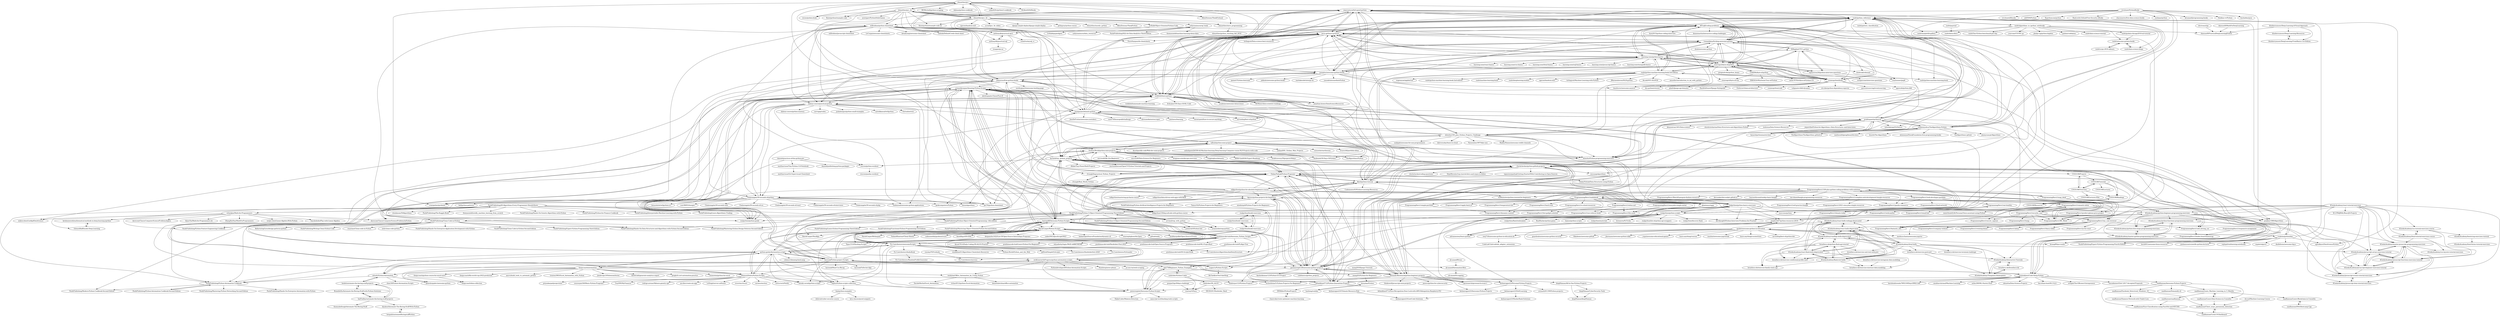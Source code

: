 digraph G {
"joaoventura/full-speed-python" -> "rasbt/python_reference"
"joaoventura/full-speed-python" -> "MTrajK/coding-problems"
"joaoventura/full-speed-python" -> "jerry-git/learn-python3"
"joaoventura/full-speed-python" -> "trananhkma/fucking-awesome-python"
"joaoventura/full-speed-python" -> "trekhleb/learn-python"
"joaoventura/full-speed-python" -> "zhiwehu/Python-programming-exercises" ["e"=1]
"joaoventura/full-speed-python" -> "junnplus/awesome-python-books"
"joaoventura/full-speed-python" -> "huangsam/ultimate-python"
"joaoventura/full-speed-python" -> "Akuli/python-tutorial"
"joaoventura/full-speed-python" -> "pamoroso/free-python-books"
"joaoventura/full-speed-python" -> "learning-zone/python-basics"
"joaoventura/full-speed-python" -> "swaroopch/byte-of-python"
"joaoventura/full-speed-python" -> "dabeaz-course/practical-python"
"joaoventura/full-speed-python" -> "subbarayudu-j/TheAlgorithms-Python"
"joaoventura/full-speed-python" -> "zhiwehu/100_plus_Python_Projects_Challenge"
"rasbt/python_reference" -> "MTrajK/coding-problems"
"rasbt/python_reference" -> "joaoventura/full-speed-python"
"rasbt/python_reference" -> "jerry-git/learn-python3"
"rasbt/python_reference" -> "trananhkma/fucking-awesome-python"
"rasbt/python_reference" -> "trekhleb/learn-python"
"rasbt/python_reference" -> "zhiwehu/Python-programming-exercises" ["e"=1]
"rasbt/python_reference" -> "rasbt/pattern_classification" ["e"=1]
"rasbt/python_reference" -> "checkcheckzz/python-github-projects"
"rasbt/python_reference" -> "kirang89/pycrumbs" ["e"=1]
"rasbt/python_reference" -> "rasbt/algorithms_in_ipython_notebooks"
"rasbt/python_reference" -> "jonathan-bower/DataScienceResources" ["e"=1]
"rasbt/python_reference" -> "junnplus/awesome-python-books"
"rasbt/python_reference" -> "ujjwalkarn/DataSciencePython" ["e"=1]
"rasbt/python_reference" -> "rasbt/matplotlib-gallery" ["e"=1]
"rasbt/python_reference" -> "rasbt/python-machine-learning-book" ["e"=1]
"trekhleb/learn-python" -> "jerry-git/learn-python3"
"trekhleb/learn-python" -> "zhiwehu/Python-programming-exercises" ["e"=1]
"trekhleb/learn-python" -> "rasbt/python_reference"
"trekhleb/learn-python" -> "MTrajK/coding-problems"
"trekhleb/learn-python" -> "joaoventura/full-speed-python"
"trekhleb/learn-python" -> "Asabeneh/30-Days-Of-Python" ["e"=1]
"trekhleb/learn-python" -> "dabeaz-course/practical-python"
"trekhleb/learn-python" -> "realpython/python-guide" ["e"=1]
"trekhleb/learn-python" -> "TheAlgorithms/Python" ["e"=1]
"trekhleb/learn-python" -> "gto76/python-cheatsheet" ["e"=1]
"trekhleb/learn-python" -> "trekhleb/homemade-machine-learning" ["e"=1]
"trekhleb/learn-python" -> "jonathan-bower/DataScienceResources" ["e"=1]
"trekhleb/learn-python" -> "academic/awesome-datascience" ["e"=1]
"trekhleb/learn-python" -> "Avik-Jain/100-Days-Of-ML-Code" ["e"=1]
"trekhleb/learn-python" -> "MrMimic/data-scientist-roadmap" ["e"=1]
"rasbt/python-machine-learning-book-3rd-edition" -> "rasbt/python-machine-learning-book-2nd-edition" ["e"=1]
"rasbt/python-machine-learning-book-3rd-edition" -> "rasbt/machine-learning-book" ["e"=1]
"rasbt/python-machine-learning-book-3rd-edition" -> "cosmicpython/book"
"rasbt/python-machine-learning-book-3rd-edition" -> "swaroopch/byte-of-python"
"rasbt/python-machine-learning-book-3rd-edition" -> "learning-zone/python-basics"
"rasbt/python-machine-learning-book-3rd-edition" -> "jerry-git/learn-python3"
"rasbt/python-machine-learning-book-3rd-edition" -> "rasbt/python-machine-learning-book" ["e"=1]
"rasbt/python-machine-learning-book-3rd-edition" -> "rasbt/deeplearning-models" ["e"=1]
"rasbt/python-machine-learning-book-3rd-edition" -> "MTrajK/coding-problems"
"rasbt/python-machine-learning-book-3rd-edition" -> "ageron/handson-ml2" ["e"=1]
"rasbt/python-machine-learning-book-3rd-edition" -> "tirthajyoti/Machine-Learning-with-Python" ["e"=1]
"rasbt/python-machine-learning-book-3rd-edition" -> "JWarmenhoven/ISLR-python" ["e"=1]
"rasbt/python-machine-learning-book-3rd-edition" -> "Atcold/NYU-DLSP20" ["e"=1]
"rasbt/python-machine-learning-book-3rd-edition" -> "amueller/introduction_to_ml_with_python" ["e"=1]
"rasbt/python-machine-learning-book-3rd-edition" -> "eugeneyan/applied-ml" ["e"=1]
"jerry-git/learn-python3" -> "trekhleb/learn-python"
"jerry-git/learn-python3" -> "MTrajK/coding-problems"
"jerry-git/learn-python3" -> "joaoventura/full-speed-python"
"jerry-git/learn-python3" -> "rasbt/python_reference"
"jerry-git/learn-python3" -> "jonathan-bower/DataScienceResources" ["e"=1]
"jerry-git/learn-python3" -> "tirthajyoti/Data-science-best-resources" ["e"=1]
"jerry-git/learn-python3" -> "MrMimic/data-scientist-roadmap" ["e"=1]
"jerry-git/learn-python3" -> "trananhkma/fucking-awesome-python"
"jerry-git/learn-python3" -> "zhiwehu/Python-programming-exercises" ["e"=1]
"jerry-git/learn-python3" -> "academic/awesome-datascience" ["e"=1]
"jerry-git/learn-python3" -> "FavioVazquez/ds-cheatsheets" ["e"=1]
"jerry-git/learn-python3" -> "learning-zone/python-basics"
"jerry-git/learn-python3" -> "realpython/python-guide" ["e"=1]
"jerry-git/learn-python3" -> "swaroopch/byte-of-python"
"jerry-git/learn-python3" -> "dabeaz-course/practical-python"
"prabhupant/python-ds" -> "kanacb/pythonmasterclass"
"prabhupant/python-ds" -> "subbarayudu-j/TheAlgorithms-Python"
"prabhupant/python-ds" -> "tylerlaberge/PyPattyrn" ["e"=1]
"prabhupant/python-ds" -> "OmkarPathak/Data-Structures-using-Python" ["e"=1]
"prabhupant/python-ds" -> "shushrutsharma/Data-Structures-and-Algorithms-Python" ["e"=1]
"prabhupant/python-ds" -> "keon/algorithms" ["e"=1]
"prabhupant/python-ds" -> "ieshreya/Data-Science-Resources" ["e"=1]
"prabhupant/python-ds" -> "MTrajK/coding-problems"
"prabhupant/python-ds" -> "huangsam/ultimate-python"
"prabhupant/python-ds" -> "prakhar1989/Algorithms" ["e"=1]
"prabhupant/python-ds" -> "jmportilla/Python-for-Algorithms--Data-Structures--and-Interviews" ["e"=1]
"prabhupant/python-ds" -> "khuyentran1401/Data-science" ["e"=1]
"prabhupant/python-ds" -> "zhiwehu/Python-programming-exercises" ["e"=1]
"prabhupant/python-ds" -> "trananhkma/fucking-awesome-python"
"prabhupant/python-ds" -> "Py-Contributors/AlgorithmsAndDataStructure" ["e"=1]
"Chalarangelo/30-seconds-of-python" -> "Chalarangelo/30-seconds-of-css" ["e"=1]
"Chalarangelo/30-seconds-of-python" -> "Chalarangelo/30-seconds-of-react" ["e"=1]
"Chalarangelo/30-seconds-of-python" -> "Chalarangelo/30-seconds-of-interviews" ["e"=1]
"Chalarangelo/30-seconds-of-python" -> "Chalarangelo/30-seconds-of-php" ["e"=1]
"Chalarangelo/30-seconds-of-python" -> "trekhleb/learn-python"
"Chalarangelo/30-seconds-of-python" -> "crazyguitar/pysheeet" ["e"=1]
"Chalarangelo/30-seconds-of-python" -> "mahmoud/awesome-python-applications" ["e"=1]
"Chalarangelo/30-seconds-of-python" -> "gto76/python-cheatsheet" ["e"=1]
"Chalarangelo/30-seconds-of-python" -> "geekcomputers/Python" ["e"=1]
"Chalarangelo/30-seconds-of-python" -> "faif/python-patterns" ["e"=1]
"Chalarangelo/30-seconds-of-python" -> "keon/algorithms" ["e"=1]
"Chalarangelo/30-seconds-of-python" -> "realpython/python-guide" ["e"=1]
"Chalarangelo/30-seconds-of-python" -> "leisurelicht/wtfpython-cn" ["e"=1]
"Chalarangelo/30-seconds-of-python" -> "cool-RR/PySnooper" ["e"=1]
"Chalarangelo/30-seconds-of-python" -> "Chalarangelo/30-seconds-web" ["e"=1]
"pamoroso/free-python-books" -> "hastagAB/Awesome-Python-Scripts"
"pamoroso/free-python-books" -> "junnplus/awesome-python-books"
"pamoroso/free-python-books" -> "huangsam/ultimate-python"
"pamoroso/free-python-books" -> "trekhleb/learn-python"
"pamoroso/free-python-books" -> "dabeaz-course/practical-python"
"pamoroso/free-python-books" -> "nordicgiant2/awesome-landing-page" ["e"=1]
"pamoroso/free-python-books" -> "jerry-git/learn-python3"
"pamoroso/free-python-books" -> "joaoventura/full-speed-python"
"pamoroso/free-python-books" -> "Chalarangelo/30-seconds-of-python"
"pamoroso/free-python-books" -> "ml-tooling/best-of-python" ["e"=1]
"pamoroso/free-python-books" -> "MTrajK/coding-problems"
"pamoroso/free-python-books" -> "Python-World/python-mini-projects"
"pamoroso/free-python-books" -> "avinashkranjan/Amazing-Python-Scripts"
"pamoroso/free-python-books" -> "Akuli/python-tutorial"
"pamoroso/free-python-books" -> "realpython/python-guide" ["e"=1]
"rasbt/pyprind" -> "rasbt/datacollect"
"wilfredinni/python-cheatsheet" -> "gto76/python-cheatsheet" ["e"=1]
"wilfredinni/python-cheatsheet" -> "detailyang/awesome-cheatsheet" ["e"=1]
"wilfredinni/python-cheatsheet" -> "crazyguitar/pysheeet" ["e"=1]
"wilfredinni/python-cheatsheet" -> "FavioVazquez/ds-cheatsheets" ["e"=1]
"wilfredinni/python-cheatsheet" -> "ihebski/DefaultCreds-cheat-sheet" ["e"=1]
"wilfredinni/python-cheatsheet" -> "trekhleb/learn-python"
"wilfredinni/python-cheatsheet" -> "huangsam/ultimate-python"
"wilfredinni/python-cheatsheet" -> "wilfredinni/javascript-cheatsheet" ["e"=1]
"wilfredinni/python-cheatsheet" -> "jerry-git/learn-python3"
"wilfredinni/python-cheatsheet" -> "Chalarangelo/30-seconds-of-python"
"wilfredinni/python-cheatsheet" -> "realpython/python-guide" ["e"=1]
"wilfredinni/python-cheatsheet" -> "LeCoupa/awesome-cheatsheets" ["e"=1]
"wilfredinni/python-cheatsheet" -> "Akuli/python-tutorial"
"wilfredinni/python-cheatsheet" -> "dabeaz-course/practical-python"
"wilfredinni/python-cheatsheet" -> "pamoroso/free-python-books"
"breatheco-de/breatheco-de" -> "4GeeksAcademy/Interactive-Tutorials"
"breatheco-de/breatheco-de" -> "4GeeksAcademy/Templates-Boilerplates"
"MTrajK/coding-problems" -> "rasbt/python_reference"
"MTrajK/coding-problems" -> "joaoventura/full-speed-python"
"MTrajK/coding-problems" -> "jerry-git/learn-python3"
"MTrajK/coding-problems" -> "trananhkma/fucking-awesome-python"
"MTrajK/coding-problems" -> "trekhleb/learn-python"
"MTrajK/coding-problems" -> "learning-zone/python-basics"
"MTrajK/coding-problems" -> "zhiwehu/Python-programming-exercises" ["e"=1]
"MTrajK/coding-problems" -> "cosmicpython/book"
"MTrajK/coding-problems" -> "swaroopch/byte-of-python"
"MTrajK/coding-problems" -> "rasbt/python-machine-learning-book-3rd-edition"
"MTrajK/coding-problems" -> "devAmoghS/Python-Interview-Problems-for-Practice" ["e"=1]
"MTrajK/coding-problems" -> "shobrook/rebound" ["e"=1]
"MTrajK/coding-problems" -> "prabhupant/python-ds"
"MTrajK/coding-problems" -> "donnemartin/interactive-coding-challenges" ["e"=1]
"MTrajK/coding-problems" -> "liyin2015/python-coding-interview" ["e"=1]
"realpython/python-scripts" -> "realpython/list-of-python-api-wrappers" ["e"=1]
"realpython/python-scripts" -> "hastagAB/Awesome-Python-Scripts"
"realpython/python-scripts" -> "OmkarPathak/Python-Programs"
"realpython/python-scripts" -> "realpython/discover-flask" ["e"=1]
"realpython/python-scripts" -> "realpython/flask-boilerplate" ["e"=1]
"realpython/python-scripts" -> "realpython/python-basics-exercises"
"realpython/python-scripts" -> "avinashkranjan/Amazing-Python-Scripts"
"realpython/python-scripts" -> "RealHacker/python-gems" ["e"=1]
"realpython/python-scripts" -> "bamos/python-scripts"
"realpython/python-scripts" -> "realpython/materials" ["e"=1]
"realpython/python-scripts" -> "rasbt/python_reference"
"realpython/python-scripts" -> "prakhar1989/Algorithms" ["e"=1]
"realpython/python-scripts" -> "Logan1x/Python-Scripts"
"realpython/python-scripts" -> "brennerm/PyTricks" ["e"=1]
"realpython/python-scripts" -> "realpython/python-guide" ["e"=1]
"PacktPublishing/Python-Automation-Cookbook" -> "PacktPublishing/Python-Automation-Cookbook-Second-Edition"
"PacktPublishing/Python-Automation-Cookbook" -> "PacktPublishing/Modern-Python-Cookbook-Second-Edition"
"PacktPublishing/Python-Automation-Cookbook" -> "PacktPublishing/Mastering-Python-Networking-Second-Edition"
"PacktPublishing/Python-Automation-Cookbook" -> "PacktPublishing/Hands-On-Enterprise-Automation-with-Python"
"subbarayudu-j/TheAlgorithms-Python" -> "kanacb/pythonmasterclass"
"subbarayudu-j/TheAlgorithms-Python" -> "prabhupant/python-ds"
"subbarayudu-j/TheAlgorithms-Python" -> "TheAlgorithms/TheAlgorithms.github.io" ["e"=1]
"subbarayudu-j/TheAlgorithms-Python" -> "zhiwehu/Python-programming-exercises" ["e"=1]
"subbarayudu-j/TheAlgorithms-Python" -> "MTrajK/coding-problems"
"subbarayudu-j/TheAlgorithms-Python" -> "matheusfelipeog/beautiful-docs" ["e"=1]
"subbarayudu-j/TheAlgorithms-Python" -> "joaoventura/full-speed-python"
"subbarayudu-j/TheAlgorithms-Python" -> "rasbt/python_reference"
"subbarayudu-j/TheAlgorithms-Python" -> "jerry-git/learn-python3"
"subbarayudu-j/TheAlgorithms-Python" -> "duseth/The-Algorithms"
"subbarayudu-j/TheAlgorithms-Python" -> "trekhleb/learn-python"
"subbarayudu-j/TheAlgorithms-Python" -> "aluismoya/EbookFoundation-free-programming-books" ["e"=1]
"subbarayudu-j/TheAlgorithms-Python" -> "zhiwehu/100_plus_Python_Projects_Challenge"
"subbarayudu-j/TheAlgorithms-Python" -> "TheAlgorithms/.github" ["e"=1]
"subbarayudu-j/TheAlgorithms-Python" -> "jimmysuncpt/Algorithms" ["e"=1]
"cosmicpython/book" -> "cosmicpython/code" ["e"=1]
"cosmicpython/book" -> "valignatev/ddd-dynamic" ["e"=1]
"cosmicpython/book" -> "swaroopch/byte-of-python"
"cosmicpython/book" -> "learning-zone/python-basics"
"cosmicpython/book" -> "ets-labs/python-dependency-injector" ["e"=1]
"cosmicpython/book" -> "pyeventsourcing/eventsourcing" ["e"=1]
"cosmicpython/book" -> "pgorecki/python-ddd" ["e"=1]
"cosmicpython/book" -> "rasbt/python-machine-learning-book-3rd-edition"
"cosmicpython/book" -> "dry-python/returns" ["e"=1]
"cosmicpython/book" -> "MTrajK/coding-problems"
"cosmicpython/book" -> "phalt/django-api-domains" ["e"=1]
"cosmicpython/book" -> "HackSoftware/Django-Styleguide" ["e"=1]
"cosmicpython/book" -> "jerry-git/learn-python3"
"cosmicpython/book" -> "timofurrer/awesome-asyncio" ["e"=1]
"cosmicpython/book" -> "Enforcer/clean-architecture" ["e"=1]
"4GeeksAcademy/react-tutorial-exercises" -> "4GeeksAcademy/master-javascript-programming-exercises"
"4GeeksAcademy/react-tutorial-exercises" -> "4GeeksAcademy/javascript-arrays-exercises-tutorial"
"4GeeksAcademy/react-tutorial-exercises" -> "4GeeksAcademy/javascript-beginner-exercises-tutorial"
"4GeeksAcademy/react-tutorial-exercises" -> "4GeeksAcademy/javascript-events-tutorial-exercises"
"4GeeksAcademy/react-tutorial-exercises" -> "4GeeksAcademy/javascript-dom-tutorial-exercises"
"4GeeksAcademy/react-tutorial-exercises" -> "4GeeksAcademy/css-tutorial-exercises-course"
"4GeeksAcademy/react-tutorial-exercises" -> "4GeeksAcademy/javascript-functions-exercises-tutorial"
"4GeeksAcademy/react-tutorial-exercises" -> "4GeeksAcademy/react-hello-deprecated"
"4GeeksAcademy/react-tutorial-exercises" -> "K-G-PRAJWAL/ReactJS-Projects" ["e"=1]
"4GeeksAcademy/react-tutorial-exercises" -> "4GeeksAcademy/html-tutorial-exercises-course"
"4GeeksAcademy/react-tutorial-exercises" -> "4GeeksAcademy/python-functions-programming-exercises"
"4GeeksAcademy/react-tutorial-exercises" -> "4GeeksAcademy/Interactive-Tutorials"
"4GeeksAcademy/react-tutorial-exercises" -> "4GeeksAcademy/vanillajs-hello-deprecated"
"4GeeksAcademy/react-tutorial-exercises" -> "4GeeksAcademy/python-lists-loops-programming-exercises"
"4GeeksAcademy/react-tutorial-exercises" -> "4GeeksAcademy/python-beginner-programming-exercises"
"kyclark/tiny_python_projects" -> "garimasingh128/awesome-python-projects"
"kyclark/tiny_python_projects" -> "Mrinank-Bhowmick/python-beginner-projects"
"kyclark/tiny_python_projects" -> "checkcheckzz/python-github-projects"
"kyclark/tiny_python_projects" -> "Python-World/python-mini-projects"
"kyclark/tiny_python_projects" -> "Apress/python-projects-for-beginners"
"kyclark/tiny_python_projects" -> "realpython/python-basics-exercises"
"kyclark/tiny_python_projects" -> "OmkarPathak/Python-Programs"
"kyclark/tiny_python_projects" -> "ndleah/python-mini-project"
"kyclark/tiny_python_projects" -> "dfinke/Tiny-PowerShell-Projects" ["e"=1]
"kyclark/tiny_python_projects" -> "avinashkranjan/Amazing-Python-Scripts"
"kyclark/tiny_python_projects" -> "reuven/python-workout"
"kyclark/tiny_python_projects" -> "Arbazkhan4712/Python-Quarantine-Projects"
"kyclark/tiny_python_projects" -> "murtazahassan/OpenCV-Python-Tutorials-and-Projects" ["e"=1]
"kyclark/tiny_python_projects" -> "prateekiiest/Code-Sleep-Python"
"kyclark/tiny_python_projects" -> "talkpython/100daysofcode-with-python-course" ["e"=1]
"PacktPublishing/40-Algorithms-Every-Programmer-Should-Know" -> "PacktPublishing/Hands-On-Data-Structures-and-Algorithms-with-Python-Second-Edition"
"PacktPublishing/40-Algorithms-Every-Programmer-Should-Know" -> "PacktPublishing/Interpretable-Machine-Learning-with-Python" ["e"=1]
"PacktPublishing/40-Algorithms-Every-Programmer-Should-Know" -> "PacktPublishing/Learn-Algorithmic-Trading" ["e"=1]
"PacktPublishing/40-Algorithms-Every-Programmer-Should-Know" -> "PacktPublishing/Clean-Code-in-Python"
"PacktPublishing/40-Algorithms-Every-Programmer-Should-Know" -> "PacktPublishing/Python-Object-Oriented-Programming---4th-edition"
"PacktPublishing/40-Algorithms-Every-Programmer-Should-Know" -> "PacktPublishing/Python-Automation-Cookbook"
"PacktPublishing/40-Algorithms-Every-Programmer-Should-Know" -> "orlandpm/Math-for-Programmers"
"PacktPublishing/40-Algorithms-Every-Programmer-Should-Know" -> "cloudanum/50Algorithms"
"PacktPublishing/40-Algorithms-Every-Programmer-Should-Know" -> "PacktPublishing/Python-3-Object-Oriented-Programming-Third-Edition"
"PacktPublishing/40-Algorithms-Every-Programmer-Should-Know" -> "PacktPublishing/The-Kaggle-Book" ["e"=1]
"PacktPublishing/40-Algorithms-Every-Programmer-Should-Know" -> "PacktPublishing/Python-Feature-Engineering-Cookbook" ["e"=1]
"PacktPublishing/40-Algorithms-Every-Programmer-Should-Know" -> "thomasnield/oreilly_machine_learning_from_scratch" ["e"=1]
"PacktPublishing/40-Algorithms-Every-Programmer-Should-Know" -> "PacktPublishing/Hands-On-Genetic-Algorithms-with-Python" ["e"=1]
"PacktPublishing/40-Algorithms-Every-Programmer-Should-Know" -> "davecom/ClassicComputerScienceProblemsInPython" ["e"=1]
"PacktPublishing/40-Algorithms-Every-Programmer-Should-Know" -> "PacktPublishing/Python-for-Finance-Cookbook" ["e"=1]
"hastagAB/Awesome-Python-Scripts" -> "avinashkranjan/Amazing-Python-Scripts"
"hastagAB/Awesome-Python-Scripts" -> "realpython/python-scripts"
"hastagAB/Awesome-Python-Scripts" -> "pamoroso/free-python-books"
"hastagAB/Awesome-Python-Scripts" -> "DhanushNehru/Python-Scripts"
"hastagAB/Awesome-Python-Scripts" -> "prathimacode-hub/Awesome_Python_Scripts"
"hastagAB/Awesome-Python-Scripts" -> "python-geeks/Automation-scripts"
"hastagAB/Awesome-Python-Scripts" -> "OmkarPathak/Python-Programs"
"hastagAB/Awesome-Python-Scripts" -> "powerexploit/Awesome-Python-Scripts"
"hastagAB/Awesome-Python-Scripts" -> "avidLearnerInProgress/python-automation-scripts"
"hastagAB/Awesome-Python-Scripts" -> "Py-Contributors/awesomeScripts"
"hastagAB/Awesome-Python-Scripts" -> "garimasingh128/awesome-python-projects"
"hastagAB/Awesome-Python-Scripts" -> "trananhkma/fucking-awesome-python"
"hastagAB/Awesome-Python-Scripts" -> "fnplus/Python-scripts-collection"
"hastagAB/Awesome-Python-Scripts" -> "Logan1x/Python-Scripts"
"hastagAB/Awesome-Python-Scripts" -> "HarshCasper/Rotten-Scripts"
"ehmatthes/pcc_2e" -> "ehmatthes/pcc"
"ehmatthes/pcc_2e" -> "ehmatthes/pcc_3e"
"ehmatthes/pcc_2e" -> "fluentpython/example-code-2e" ["e"=1]
"ehmatthes/pcc_2e" -> "realpython/python-basics-exercises"
"ehmatthes/pcc_2e" -> "ehmatthes/intro_programming"
"ehmatthes/pcc_2e" -> "kyclark/tiny_python_projects"
"ehmatthes/pcc_2e" -> "asweigart/PythonStdioGames" ["e"=1]
"ehmatthes/pcc_2e" -> "anthonydb/practical-sql"
"ehmatthes/pcc_2e" -> "wesm/pydata-book" ["e"=1]
"ehmatthes/pcc_2e" -> "fluentpython/example-code" ["e"=1]
"ehmatthes/pcc_2e" -> "wilfredinni/python-cheatsheet"
"ehmatthes/pcc_2e" -> "AllenDowney/ThinkPython2" ["e"=1]
"ehmatthes/pcc_2e" -> "rlvaugh/Impractical_Python_Projects"
"ehmatthes/pcc_2e" -> "swaroopch/byte-of-python"
"ehmatthes/pcc_2e" -> "huangsam/ultimate-python"
"realpython/book1-exercises" -> "realpython/book2-exercises"
"realpython/book1-exercises" -> "realpython/book3-exercises"
"PacktPublishing/Clean-Code-in-Python" -> "PacktPublishing/Clean-Code-in-Python-Second-Edition"
"PacktPublishing/Clean-Code-in-Python" -> "PacktPublishing/Python-3-Object-Oriented-Programming-Third-Edition"
"PacktPublishing/Clean-Code-in-Python" -> "PacktPublishing/Mastering-Python-Design-Patterns-Second-Edition" ["e"=1]
"PacktPublishing/Clean-Code-in-Python" -> "PacktPublishing/Expert-Python-Programming-Third-Edition"
"PacktPublishing/Clean-Code-in-Python" -> "PacktPublishing/Python-Automation-Cookbook"
"PacktPublishing/Clean-Code-in-Python" -> "PacktPublishing/Python-Feature-Engineering-Cookbook" ["e"=1]
"PacktPublishing/Clean-Code-in-Python" -> "PacktPublishing/Modern-Python-Cookbook-Second-Edition"
"PacktPublishing/Clean-Code-in-Python" -> "PacktPublishing/Hands-On-Data-Structures-and-Algorithms-with-Python-Second-Edition"
"PacktPublishing/Clean-Code-in-Python" -> "RefactoringGuru/design-patterns-python" ["e"=1]
"PacktPublishing/Clean-Code-in-Python" -> "PacktPublishing/Writing-Clean-Python-Code"
"PacktPublishing/Clean-Code-in-Python" -> "rmariano/Clean-code-in-Python"
"PacktPublishing/Clean-Code-in-Python" -> "zedr/clean-code-python" ["e"=1]
"PacktPublishing/Clean-Code-in-Python" -> "PacktPublishing/Hands-On-Enterprise-Application-Development-with-Python"
"rlvaugh/Impractical_Python_Projects" -> "rlvaugh/Real_World_Python"
"rlvaugh/Impractical_Python_Projects" -> "checkcheckzz/python-github-projects"
"rlvaugh/Impractical_Python_Projects" -> "Arbazkhan4712/Python-Quarantine-Projects"
"rlvaugh/Impractical_Python_Projects" -> "kyclark/tiny_python_projects"
"kudeh/automate-the-boring-stuff-projects" -> "BrambleXu/Automate-the-Boring-Stuff-with-Python-Solutions"
"kudeh/automate-the-boring-stuff-projects" -> "IanFindlay/automate-the-boring-stuff-projects"
"kudeh/automate-the-boring-stuff-projects" -> "nitin42/Python-Automation"
"IanFindlay/automate-the-boring-stuff-projects" -> "BrambleXu/Automate-the-Boring-Stuff-with-Python-Solutions"
"IanFindlay/automate-the-boring-stuff-projects" -> "kudeh/automate-the-boring-stuff-projects"
"IanFindlay/automate-the-boring-stuff-projects" -> "thomaskellough/Automate-The-Boring-Stuff"
"IanFindlay/automate-the-boring-stuff-projects" -> "iliyahoo/Automate-The-Boring-Stuff-With-Python"
"breatheco-de/exercise-instagram-data-modeling" -> "breatheco-de/exercise-starwars-data-modeling"
"4GeeksAcademy/html-tutorial-exercises-course" -> "4GeeksAcademy/css-tutorial-exercises-course"
"4GeeksAcademy/html-tutorial-exercises-course" -> "4GeeksAcademy/master-javascript-programming-exercises"
"4GeeksAcademy/html-tutorial-exercises-course" -> "4GeeksAcademy/css-layouts-tutorial-exercises"
"4GeeksAcademy/html-hello" -> "4GeeksAcademy/vanillajs-hello-deprecated"
"4GeeksAcademy/html-hello" -> "4GeeksAcademy/Templates-Boilerplates"
"4GeeksAcademy/html-hello" -> "4GeeksAcademy/Interactive-Tutorials"
"4GeeksAcademy/html-hello" -> "breatheco-de/exercise-postcard"
"4GeeksAcademy/html-hello" -> "breatheco-de/exercise-conditional-profile-card"
"4GeeksAcademy/html-hello" -> "4GeeksAcademy/react-hello-webapp-deprecated"
"4GeeksAcademy/html-hello" -> "4GeeksAcademy/react-hello-deprecated"
"4GeeksAcademy/html-hello" -> "breatheco-de/exercise-terminal-challenge"
"4GeeksAcademy/html-hello" -> "breatheco-de/exercise-unit-test-with-jest"
"4GeeksAcademy/html-hello" -> "4GeeksAcademy/javascript-arrays-exercises-tutorial"
"realpython/python-basics-exercises" -> "OmkarPathak/Python-Programs"
"realpython/python-basics-exercises" -> "talkpython/100daysofcode-with-python-course" ["e"=1]
"realpython/python-basics-exercises" -> "garimasingh128/awesome-python-projects"
"realpython/python-basics-exercises" -> "realpython/python-scripts"
"realpython/python-basics-exercises" -> "Akuli/python-tutorial"
"realpython/python-basics-exercises" -> "stephenh67/python-resources-2019"
"realpython/python-basics-exercises" -> "kyclark/tiny_python_projects"
"realpython/python-basics-exercises" -> "talkpython/python-for-absolute-beginners-course"
"realpython/python-basics-exercises" -> "Apress/python-projects-for-beginners"
"realpython/python-basics-exercises" -> "4GeeksAcademy/python-beginner-programming-exercises"
"realpython/python-basics-exercises" -> "realpython/book2-exercises"
"realpython/python-basics-exercises" -> "devAmoghS/Python-Interview-Problems-for-Practice" ["e"=1]
"realpython/python-basics-exercises" -> "PacktPublishing/Python-3-Object-Oriented-Programming-Third-Edition"
"realpython/python-basics-exercises" -> "exercism/python" ["e"=1]
"realpython/python-basics-exercises" -> "swaroopch/byte-of-python"
"ehmatthes/intro_programming" -> "ehmatthes/python_teaching_fall_2018"
"COGS108/Projects" -> "COGS108/Tutorials"
"COGS108/Projects" -> "COGS108/Readings"
"COGS108/Projects" -> "COGS108/Overview"
"learning-zone/python-basics" -> "StBogdan/CTCI_python"
"learning-zone/python-basics" -> "MTrajK/coding-problems"
"learning-zone/python-basics" -> "sigmavirus24/python-interview-questions"
"learning-zone/python-basics" -> "learning-zone/sql-basics" ["e"=1]
"learning-zone/python-basics" -> "cosmicpython/book"
"learning-zone/python-basics" -> "swaroopch/byte-of-python"
"learning-zone/python-basics" -> "learning-zone/javascript-basics" ["e"=1]
"learning-zone/python-basics" -> "learning-zone/mongodb-basics" ["e"=1]
"learning-zone/python-basics" -> "devAmoghS/Python-Interview-Problems-for-Practice" ["e"=1]
"learning-zone/python-basics" -> "jerry-git/learn-python3"
"learning-zone/python-basics" -> "trananhkma/fucking-awesome-python"
"learning-zone/python-basics" -> "learning-zone/react-basics" ["e"=1]
"learning-zone/python-basics" -> "rasbt/python-machine-learning-book-3rd-edition"
"learning-zone/python-basics" -> "learning-zone/css-basics" ["e"=1]
"learning-zone/python-basics" -> "learning-zone/html-basics" ["e"=1]
"svaksha/pythonidae" -> "kirang89/pycrumbs" ["e"=1]
"svaksha/pythonidae" -> "quobit/awesome-python-in-education"
"svaksha/pythonidae" -> "checkcheckzz/python-github-projects"
"svaksha/pythonidae" -> "sujitpal/statlearning-notebooks" ["e"=1]
"svaksha/pythonidae" -> "enjalot/algovis" ["e"=1]
"svaksha/pythonidae" -> "rasbt/python_reference"
"svaksha/pythonidae" -> "okulbilisim/awesome-big-o" ["e"=1]
"svaksha/pythonidae" -> "itech001/awesome-linux-resources" ["e"=1]
"svaksha/pythonidae" -> "jrjohansson/scientific-python-lectures" ["e"=1]
"svaksha/pythonidae" -> "ujjwalkarn/DataSciencePython" ["e"=1]
"svaksha/pythonidae" -> "PacktPublishing/Expert-Python-Programming-Fourth-Edition"
"ghanteyyy/nppy" -> "kishanrajput23/Personal-Python-Projects"
"weidylan/Office_Automation_by_Using_Python" -> "richard512/python-Excel-Automation"
"weidylan/Office_Automation_by_Using_Python" -> "datawhalechina/office-automation" ["e"=1]
"weidylan/Office_Automation_by_Using_Python" -> "DavideMerlin/Excel_Automation"
"4GeeksAcademy/react-hello-webapp-deprecated" -> "4GeeksAcademy/flask-rest-hello"
"4GeeksAcademy/react-hello-webapp-deprecated" -> "4GeeksAcademy/react-hello-deprecated"
"4GeeksAcademy/react-hello-webapp-deprecated" -> "4GeeksAcademy/react-flask-hello-deprecated"
"4GeeksAcademy/flask-rest-hello" -> "4GeeksAcademy/react-hello-webapp-deprecated"
"4GeeksAcademy/flask-rest-hello" -> "4GeeksAcademy/react-hello-deprecated"
"4GeeksAcademy/flask-rest-hello" -> "4GeeksAcademy/react-flask-hello-deprecated"
"4GeeksAcademy/flask-rest-hello" -> "breatheco-de/exercise-family-static-api"
"4GeeksAcademy/flask-rest-hello" -> "breatheco-de/python-flask-api-tutorial"
"4GeeksAcademy/flask-rest-hello" -> "breatheco-de/exercise-starwars-data-modeling"
"electronut/pp" -> "rkneusel9/PracticalDeepLearningPython"
"checkcheckzz/python-github-projects" -> "kyclark/tiny_python_projects"
"checkcheckzz/python-github-projects" -> "kirang89/pycrumbs" ["e"=1]
"checkcheckzz/python-github-projects" -> "svaksha/pythonidae"
"checkcheckzz/python-github-projects" -> "garimasingh128/awesome-python-projects"
"checkcheckzz/python-github-projects" -> "rasbt/python_reference"
"checkcheckzz/python-github-projects" -> "nryoung/algorithms" ["e"=1]
"checkcheckzz/python-github-projects" -> "checkcheckzz/coding-questions" ["e"=1]
"checkcheckzz/python-github-projects" -> "StijnMiroslav/top-starred-devs-and-repos-to-follow" ["e"=1]
"checkcheckzz/python-github-projects" -> "OmkarPathak/Python-Programs"
"checkcheckzz/python-github-projects" -> "rlvaugh/Impractical_Python_Projects"
"checkcheckzz/python-github-projects" -> "Arbazkhan4712/Python-Quarantine-Projects"
"checkcheckzz/python-github-projects" -> "COGS108/Projects"
"checkcheckzz/python-github-projects" -> "prateekiiest/Code-Sleep-Python"
"checkcheckzz/python-github-projects" -> "Mrinank-Bhowmick/python-beginner-projects"
"checkcheckzz/python-github-projects" -> "tapaswenipathak/Getting-Started-With-Contributing-to-Open-Sources" ["e"=1]
"saadhaxxan/Learn_Machine_Learning_in_5_Months" -> "saadhaxxan/Learn-Data-Science-in-3-months"
"saadhaxxan/Learn_Machine_Learning_in_5_Months" -> "saadhaxxan/saadhaxxan"
"saadhaxxan/Learn_Machine_Learning_in_5_Months" -> "saadhaxxan/Learn-Blockchain-in-3-months"
"rasbt/algorithms_in_ipython_notebooks" -> "rasbt/awesome-python-books"
"rasbt/algorithms_in_ipython_notebooks" -> "rasbt/datacollect"
"rasbt/algorithms_in_ipython_notebooks" -> "rasbt/pydata-chicago2016-ml-tutorial"
"rasbt/algorithms_in_ipython_notebooks" -> "rasbt/One-Python-benchmark-per-day"
"rasbt/algorithms_in_ipython_notebooks" -> "yoavram/CS1001.py"
"rasbt/algorithms_in_ipython_notebooks" -> "phelps-sg/python-bigdata" ["e"=1]
"rasbt/algorithms_in_ipython_notebooks" -> "rasbt/data-science-blogs"
"rasbt/algorithms_in_ipython_notebooks" -> "gudnm/codekatas"
"rasbt/algorithms_in_ipython_notebooks" -> "rasbt/python_reference"
"rasbt/algorithms_in_ipython_notebooks" -> "rasbt/data-science-tutorial" ["e"=1]
"rasbt/algorithms_in_ipython_notebooks" -> "rasbt/matplotlib-gallery" ["e"=1]
"4GeeksAcademy/react-hello-deprecated" -> "4GeeksAcademy/react-hello-webapp-deprecated"
"4GeeksAcademy/react-hello-deprecated" -> "4GeeksAcademy/flask-rest-hello"
"4GeeksAcademy/react-hello-deprecated" -> "4GeeksAcademy/react-flask-hello-deprecated"
"4GeeksAcademy/react-hello-deprecated" -> "4GeeksAcademy/vanillajs-hello-deprecated"
"4GeeksAcademy/react-hello-deprecated" -> "4GeeksAcademy/html-hello"
"PacktPublishing/Python-3-Object-Oriented-Programming-Third-Edition" -> "arvimal/oop_with_python"
"PacktPublishing/Python-3-Object-Oriented-Programming-Third-Edition" -> "PacktPublishing/Mastering-Python-Design-Patterns-Second-Edition" ["e"=1]
"PacktPublishing/Python-3-Object-Oriented-Programming-Third-Edition" -> "ariannedee/oop-python" ["e"=1]
"PacktPublishing/Python-3-Object-Oriented-Programming-Third-Edition" -> "PacktPublishing/Mastering-Object-Oriented-Python-Second-Edition"
"PacktPublishing/Python-3-Object-Oriented-Programming-Third-Edition" -> "PacktPublishing/Python-Object-Oriented-Programming---4th-edition"
"PacktPublishing/Python-3-Object-Oriented-Programming-Third-Edition" -> "PacktPublishing/Clean-Code-in-Python"
"PacktPublishing/Python-3-Object-Oriented-Programming-Third-Edition" -> "PacktPublishing/Hands-On-Data-Structures-and-Algorithms-with-Python-Second-Edition"
"PacktPublishing/Python-3-Object-Oriented-Programming-Third-Edition" -> "devAmoghS/Python-Interview-Problems-for-Practice" ["e"=1]
"PacktPublishing/Python-3-Object-Oriented-Programming-Third-Edition" -> "Apress/python-projects-for-beginners"
"PacktPublishing/Python-3-Object-Oriented-Programming-Third-Edition" -> "PacktPublishing/Python-3-Object-Oriented-Programming-Second-Edition"
"PacktPublishing/Python-3-Object-Oriented-Programming-Third-Edition" -> "realpython/python-basics-exercises"
"PacktPublishing/Python-3-Object-Oriented-Programming-Third-Edition" -> "OmkarPathak/Python-Programs"
"PacktPublishing/Python-3-Object-Oriented-Programming-Third-Edition" -> "josharsh/OPython-Init"
"PacktPublishing/Python-3-Object-Oriented-Programming-Third-Edition" -> "PacktPublishing/Python-Automation-Cookbook"
"avidLearnerInProgress/python-automation-scripts" -> "nitin42/Python-Automation"
"avidLearnerInProgress/python-automation-scripts" -> "python-geeks/Automation-scripts"
"avidLearnerInProgress/python-automation-scripts" -> "Logan1x/Python-Scripts"
"avidLearnerInProgress/python-automation-scripts" -> "je-suis-tm/web-scraping" ["e"=1]
"avidLearnerInProgress/python-automation-scripts" -> "thepycoach/automation"
"avidLearnerInProgress/python-automation-scripts" -> "hastagAB/Awesome-Python-Scripts"
"avidLearnerInProgress/python-automation-scripts" -> "PacktPublishing/Python-Automation-Cookbook"
"avidLearnerInProgress/python-automation-scripts" -> "avinashkranjan/Amazing-Python-Scripts"
"avidLearnerInProgress/python-automation-scripts" -> "weidylan/Office_Automation_by_Using_Python"
"avidLearnerInProgress/python-automation-scripts" -> "ganeshrajadev/awesome-python"
"avidLearnerInProgress/python-automation-scripts" -> "Pythondeveloper6/Python-Automation-Scripts" ["e"=1]
"avidLearnerInProgress/python-automation-scripts" -> "ab-anand/Automation-Bots"
"avidLearnerInProgress/python-automation-scripts" -> "powerexploit/Awesome-Python-Scripts"
"avidLearnerInProgress/python-automation-scripts" -> "fhamborg/news-please" ["e"=1]
"avidLearnerInProgress/python-automation-scripts" -> "realpython/python-scripts"
"4GeeksAcademy/vanillajs-hello-deprecated" -> "4GeeksAcademy/html-hello"
"4GeeksAcademy/vanillajs-hello-deprecated" -> "4GeeksAcademy/react-hello-deprecated"
"4GeeksAcademy/vanillajs-hello-deprecated" -> "breatheco-de/exercise-conditional-profile-card"
"4GeeksAcademy/vanillajs-hello-deprecated" -> "breatheco-de/python-flask-api-tutorial"
"4GeeksAcademy/vanillajs-hello-deprecated" -> "4GeeksAcademy/react-hello-webapp-deprecated"
"4GeeksAcademy/vanillajs-hello-deprecated" -> "breatheco-de/exercise-postcard"
"BrambleXu/Automate-the-Boring-Stuff-with-Python-Solutions" -> "IanFindlay/automate-the-boring-stuff-projects"
"BrambleXu/Automate-the-Boring-Stuff-with-Python-Solutions" -> "kudeh/automate-the-boring-stuff-projects"
"vlazovskiy/route-optimizer-machine-learning" -> "ZWMiller/PythonProjects"
"4GeeksAcademy/javascript-dom-tutorial-exercises" -> "4GeeksAcademy/javascript-events-tutorial-exercises"
"realpython/book2-exercises" -> "realpython/book3-exercises"
"realpython/book2-exercises" -> "realpython/book1-exercises"
"realpython/book3-exercises" -> "realpython/book2-exercises"
"realpython/book3-exercises" -> "realpython/book1-exercises"
"blueberrymusic/Deep-Learning-Resources" -> "blueberrymusic/DeepLearning-FromBasics-1st-Edition"
"hashimg/sudoku" -> "shreydan/Python"
"COGS108/Readings" -> "COGS108/Resources"
"dabeaz-course/practical-python" -> "dabeaz-course/python-mastery" ["e"=1]
"dabeaz-course/practical-python" -> "trekhleb/learn-python"
"dabeaz-course/practical-python" -> "crazyguitar/pysheeet" ["e"=1]
"dabeaz-course/practical-python" -> "jerry-git/learn-python3"
"dabeaz-course/practical-python" -> "realpython/python-guide" ["e"=1]
"dabeaz-course/practical-python" -> "norvig/pytudes" ["e"=1]
"dabeaz-course/practical-python" -> "zhiwehu/Python-programming-exercises" ["e"=1]
"dabeaz-course/practical-python" -> "huangsam/ultimate-python"
"dabeaz-course/practical-python" -> "gto76/python-cheatsheet" ["e"=1]
"dabeaz-course/practical-python" -> "jackzhenguo/python-small-examples" ["e"=1]
"dabeaz-course/practical-python" -> "faif/python-patterns" ["e"=1]
"dabeaz-course/practical-python" -> "satwikkansal/wtfpython" ["e"=1]
"dabeaz-course/practical-python" -> "Textualize/rich" ["e"=1]
"dabeaz-course/practical-python" -> "Chalarangelo/30-seconds-of-python"
"dabeaz-course/practical-python" -> "mahmoud/awesome-python-applications" ["e"=1]
"Python-World/python-mini-projects" -> "trekhleb/learn-python"
"Python-World/python-mini-projects" -> "ndleah/python-mini-project"
"Python-World/python-mini-projects" -> "kyclark/tiny_python_projects"
"Python-World/python-mini-projects" -> "microsoft/ML-For-Beginners" ["e"=1]
"Python-World/python-mini-projects" -> "gto76/python-cheatsheet" ["e"=1]
"Python-World/python-mini-projects" -> "microsoft/Data-Science-For-Beginners" ["e"=1]
"Python-World/python-mini-projects" -> "geekcomputers/Python" ["e"=1]
"Python-World/python-mini-projects" -> "bregman-arie/devops-exercises" ["e"=1]
"Python-World/python-mini-projects" -> "Mrinank-Bhowmick/python-beginner-projects"
"Python-World/python-mini-projects" -> "TheAlgorithms/Python" ["e"=1]
"Python-World/python-mini-projects" -> "Asabeneh/30-Days-Of-Python" ["e"=1]
"Python-World/python-mini-projects" -> "huggingface/datasets" ["e"=1]
"Python-World/python-mini-projects" -> "zhiwehu/Python-programming-exercises" ["e"=1]
"Python-World/python-mini-projects" -> "AMAI-GmbH/AI-Expert-Roadmap" ["e"=1]
"Python-World/python-mini-projects" -> "bradtraversy/50projects50days" ["e"=1]
"huangsam/ultimate-python" -> "trekhleb/learn-python"
"huangsam/ultimate-python" -> "dabeaz-course/practical-python"
"huangsam/ultimate-python" -> "snori74/linuxupskillchallenge" ["e"=1]
"huangsam/ultimate-python" -> "alirezamika/autoscraper" ["e"=1]
"huangsam/ultimate-python" -> "Chalarangelo/30-seconds-of-python"
"huangsam/ultimate-python" -> "amitness/learning" ["e"=1]
"huangsam/ultimate-python" -> "pamoroso/free-python-books"
"huangsam/ultimate-python" -> "jerry-git/learn-python3"
"huangsam/ultimate-python" -> "ml-tooling/best-of-python" ["e"=1]
"huangsam/ultimate-python" -> "prabhupant/python-ds"
"huangsam/ultimate-python" -> "MTrajK/coding-problems"
"huangsam/ultimate-python" -> "trananhkma/fucking-awesome-python"
"huangsam/ultimate-python" -> "veeral-patel/how-to-secure-anything" ["e"=1]
"huangsam/ultimate-python" -> "JoseDeFreitas/awesome-youtubers" ["e"=1]
"huangsam/ultimate-python" -> "joaoventura/full-speed-python"
"cathytanimura/sql_book" -> "cathytanimura/data_resources"
"cathytanimura/sql_book" -> "anthonydb/practical-sql-2"
"cathytanimura/sql_book" -> "PacktPublishing/SQL-for-Data-Analytics-Third-Edition"
"cathytanimura/sql_book" -> "thomasnield/machine-learning-demo-data" ["e"=1]
"avinashkranjan/Amazing-Python-Scripts" -> "hastagAB/Awesome-Python-Scripts"
"avinashkranjan/Amazing-Python-Scripts" -> "HarshCasper/Rotten-Scripts"
"avinashkranjan/Amazing-Python-Scripts" -> "garimasingh128/awesome-python-projects"
"avinashkranjan/Amazing-Python-Scripts" -> "python-geeks/Automation-scripts"
"avinashkranjan/Amazing-Python-Scripts" -> "realpython/python-scripts"
"avinashkranjan/Amazing-Python-Scripts" -> "Mrinank-Bhowmick/python-beginner-projects"
"avinashkranjan/Amazing-Python-Scripts" -> "DhanushNehru/Python-Scripts"
"avinashkranjan/Amazing-Python-Scripts" -> "ndleah/python-mini-project"
"avinashkranjan/Amazing-Python-Scripts" -> "prathimacode-hub/Awesome_Python_Scripts"
"avinashkranjan/Amazing-Python-Scripts" -> "trekhleb/learn-python"
"avinashkranjan/Amazing-Python-Scripts" -> "larymak/Python-project-Scripts"
"avinashkranjan/Amazing-Python-Scripts" -> "Py-Contributors/awesomeScripts"
"avinashkranjan/Amazing-Python-Scripts" -> "HarshCasper/NeoAlgo" ["e"=1]
"avinashkranjan/Amazing-Python-Scripts" -> "OmkarPathak/Python-Programs"
"avinashkranjan/Amazing-Python-Scripts" -> "akshitagupta15june/Face-X" ["e"=1]
"ehmatthes/pcc" -> "ehmatthes/pcc_2e"
"ehmatthes/pcc" -> "ehmatthes/pcc_3e"
"ehmatthes/pcc" -> "ehmatthes/intro_programming"
"ehmatthes/pcc" -> "swaroopch/byte-of-python"
"ehmatthes/pcc" -> "fluentpython/example-code" ["e"=1]
"ehmatthes/pcc" -> "REMitchell/python-scraping" ["e"=1]
"ehmatthes/pcc" -> "crazyguitar/pysheeet" ["e"=1]
"ehmatthes/pcc" -> "wesm/pydata-book" ["e"=1]
"ehmatthes/pcc" -> "AllenDowney/ThinkPython2" ["e"=1]
"ehmatthes/pcc" -> "dabeaz/python-cookbook" ["e"=1]
"ehmatthes/pcc" -> "junnplus/awesome-python-books"
"ehmatthes/pcc" -> "yidao620c/python3-cookbook" ["e"=1]
"ehmatthes/pcc" -> "MrAlex6204/Books" ["e"=1]
"ehmatthes/pcc" -> "wilfredinni/python-cheatsheet"
"ehmatthes/pcc" -> "talkpython/100daysofcode-with-python-course" ["e"=1]
"4GeeksAcademy/master-javascript-programming-exercises" -> "4GeeksAcademy/javascript-arrays-exercises-tutorial"
"4GeeksAcademy/master-javascript-programming-exercises" -> "4GeeksAcademy/javascript-functions-exercises-tutorial"
"4GeeksAcademy/master-javascript-programming-exercises" -> "4GeeksAcademy/javascript-beginner-exercises-tutorial"
"4GeeksAcademy/master-javascript-programming-exercises" -> "4GeeksAcademy/javascript-events-tutorial-exercises"
"4GeeksAcademy/master-javascript-programming-exercises" -> "4GeeksAcademy/javascript-dom-tutorial-exercises"
"4GeeksAcademy/master-javascript-programming-exercises" -> "4GeeksAcademy/css-layouts-tutorial-exercises"
"rlvaugh/Real_World_Python" -> "rlvaugh/Impractical_Python_Projects"
"daneah/practices-of-the-python-pro" -> "davecom/ClassicComputerScienceProblemsInPython" ["e"=1]
"daneah/practices-of-the-python-pro" -> "reuven/python-workout"
"daneah/practices-of-the-python-pro" -> "daneah/publishing-python-packages"
"daneah/practices-of-the-python-pro" -> "mattharrison/Tiny-Python-3.8-Notebook"
"Py-Contributors/awesomeScripts" -> "prathimacode-hub/Awesome_Python_Scripts"
"Py-Contributors/awesomeScripts" -> "python-geeks/Automation-scripts"
"Py-Contributors/awesomeScripts" -> "HarshCasper/Rotten-Scripts"
"Py-Contributors/awesomeScripts" -> "Py-Contributors/AlgorithmsAndDataStructure" ["e"=1]
"Py-Contributors/awesomeScripts" -> "powerexploit/Awesome-Python-Scripts"
"Py-Contributors/awesomeScripts" -> "avinashkranjan/Amazing-Python-Scripts"
"Py-Contributors/awesomeScripts" -> "hastagAB/Awesome-Python-Scripts"
"Py-Contributors/awesomeScripts" -> "Python-World/Python_and_the_Web" ["e"=1]
"Py-Contributors/awesomeScripts" -> "Py-Contributors/PyEmailer"
"Py-Contributors/awesomeScripts" -> "gil9red/SimplePyScripts"
"Py-Contributors/awesomeScripts" -> "Py-Contributors/Hacktoberfest-2020"
"Py-Contributors/awesomeScripts" -> "starkblaze01/Algorithms-Cheatsheet-Resources" ["e"=1]
"Py-Contributors/awesomeScripts" -> "fnplus/Python-scripts-collection"
"Py-Contributors/awesomeScripts" -> "Py-Contributors/AudioBook"
"garimasingh128/awesome-python-projects" -> "kyclark/tiny_python_projects"
"garimasingh128/awesome-python-projects" -> "Mrinank-Bhowmick/python-beginner-projects"
"garimasingh128/awesome-python-projects" -> "avinashkranjan/Amazing-Python-Scripts"
"garimasingh128/awesome-python-projects" -> "Arbazkhan4712/Python-Quarantine-Projects"
"garimasingh128/awesome-python-projects" -> "checkcheckzz/python-github-projects"
"garimasingh128/awesome-python-projects" -> "OmkarPathak/Python-Programs"
"garimasingh128/awesome-python-projects" -> "realpython/python-basics-exercises"
"garimasingh128/awesome-python-projects" -> "Apress/python-projects-for-beginners"
"garimasingh128/awesome-python-projects" -> "ndleah/python-mini-project"
"garimasingh128/awesome-python-projects" -> "Aashishkumar123/Python-GUI-Project" ["e"=1]
"garimasingh128/awesome-python-projects" -> "Shahrayar123/Python-Projects" ["e"=1]
"garimasingh128/awesome-python-projects" -> "codebasics/python_projects" ["e"=1]
"garimasingh128/awesome-python-projects" -> "hastagAB/Awesome-Python-Scripts"
"garimasingh128/awesome-python-projects" -> "Python-World/python-mini-projects"
"garimasingh128/awesome-python-projects" -> "prateekiiest/Code-Sleep-Python"
"talkpython/python-for-absolute-beginners-course" -> "talkpython/100daysofcode-with-python-course" ["e"=1]
"talkpython/python-for-absolute-beginners-course" -> "realpython/python-basics-exercises"
"talkpython/python-for-absolute-beginners-course" -> "Akuli/python-tutorial"
"talkpython/python-for-absolute-beginners-course" -> "talkpython/mastering-pycharm-course" ["e"=1]
"talkpython/python-for-absolute-beginners-course" -> "Apress/python-projects-for-beginners"
"talkpython/python-for-absolute-beginners-course" -> "swaroopch/byte-of-python"
"talkpython/python-for-absolute-beginners-course" -> "OmkarPathak/Python-Programs"
"talkpython/python-for-absolute-beginners-course" -> "garimasingh128/awesome-python-projects"
"talkpython/python-for-absolute-beginners-course" -> "stephenh67/python-resources-2019"
"talkpython/python-for-absolute-beginners-course" -> "pamoroso/free-python-books"
"talkpython/python-for-absolute-beginners-course" -> "4GeeksAcademy/python-beginner-programming-exercises"
"talkpython/python-for-absolute-beginners-course" -> "kyclark/tiny_python_projects"
"talkpython/python-for-absolute-beginners-course" -> "talkpython/data-driven-web-apps-with-flask" ["e"=1]
"talkpython/python-for-absolute-beginners-course" -> "Chalarangelo/30-seconds-of-python"
"talkpython/python-for-absolute-beginners-course" -> "huangsam/ultimate-python"
"4GeeksAcademy/Templates-Boilerplates" -> "4GeeksAcademy/Interactive-Tutorials"
"4GeeksAcademy/Templates-Boilerplates" -> "breatheco-de/breatheco-de"
"4GeeksAcademy/Interactive-Tutorials" -> "4GeeksAcademy/Templates-Boilerplates"
"4GeeksAcademy/Interactive-Tutorials" -> "breatheco-de/breatheco-de"
"Apress/python-projects-for-beginners" -> "PacktPublishing/Python-Artificial-Intelligence-Projects-for-Beginners" ["e"=1]
"Apress/python-projects-for-beginners" -> "Tanya102/Python-Projects-for-Beginners-"
"Apress/python-projects-for-beginners" -> "Arbazkhan4712/Python-Quarantine-Projects"
"Apress/python-projects-for-beginners" -> "garimasingh128/awesome-python-projects"
"Apress/python-projects-for-beginners" -> "kyclark/tiny_python_projects"
"Apress/python-projects-for-beginners" -> "ghanteyyy/nppy"
"Apress/python-projects-for-beginners" -> "realpython/python-basics-exercises"
"Apress/python-projects-for-beginners" -> "mindninjaX/Python-Projects-for-Beginners"
"Apress/python-projects-for-beginners" -> "Akuli/python-tutorial"
"Apress/python-projects-for-beginners" -> "PacktPublishing/Python-3-Object-Oriented-Programming-Third-Edition"
"Apress/python-projects-for-beginners" -> "kal179/Beginners_Python_Examples"
"ProgrammingHero1/100-plus-python-coding-problems-with-solutions" -> "ProgrammingHero1/predict-iphone-price-project"
"ProgrammingHero1/100-plus-python-coding-problems-with-solutions" -> "ProgrammingHero1/BS_Word"
"ProgrammingHero1/100-plus-python-coding-problems-with-solutions" -> "in28minutes/python-tutorial-for-beginners" ["e"=1]
"ProgrammingHero1/100-plus-python-coding-problems-with-solutions" -> "ProgrammingHero1/snap_dead"
"ProgrammingHero1/100-plus-python-coding-problems-with-solutions" -> "ProgrammingHero1/audiobook"
"ProgrammingHero1/100-plus-python-coding-problems-with-solutions" -> "Akuli/python-tutorial"
"ProgrammingHero1/100-plus-python-coding-problems-with-solutions" -> "ProgrammingHero1/simple-portfolio"
"ProgrammingHero1/100-plus-python-coding-problems-with-solutions" -> "ProgrammingHero1/complete-web-development-bangla-resources"
"ProgrammingHero1/100-plus-python-coding-problems-with-solutions" -> "ProgrammingHero1/panda-commerce"
"ProgrammingHero1/100-plus-python-coding-problems-with-solutions" -> "devsonket/devsonket.github.io" ["e"=1]
"ProgrammingHero1/100-plus-python-coding-problems-with-solutions" -> "learnwithsumit/nodejs-basic-bangla" ["e"=1]
"ProgrammingHero1/100-plus-python-coding-problems-with-solutions" -> "me-shaon/bangla-programming-resources" ["e"=1]
"ProgrammingHero1/100-plus-python-coding-problems-with-solutions" -> "ProgrammingHero1/Batch9-penguin-fashion-resources"
"ProgrammingHero1/100-plus-python-coding-problems-with-solutions" -> "4GeeksAcademy/python-beginner-programming-exercises"
"ProgrammingHero1/100-plus-python-coding-problems-with-solutions" -> "ProgrammingHero1/web-developer-portfolio"
"4GeeksAcademy/master-python-programming-exercises" -> "4GeeksAcademy/python-functions-programming-exercises"
"4GeeksAcademy/master-python-programming-exercises" -> "4GeeksAcademy/python-lists-loops-programming-exercises"
"4GeeksAcademy/python-beginner-programming-exercises" -> "4GeeksAcademy/python-functions-programming-exercises"
"4GeeksAcademy/python-beginner-programming-exercises" -> "4GeeksAcademy/master-python-programming-exercises"
"4GeeksAcademy/python-beginner-programming-exercises" -> "4GeeksAcademy/python-lists-loops-programming-exercises"
"4GeeksAcademy/python-beginner-programming-exercises" -> "4GeeksAcademy/javascript-beginner-exercises-tutorial"
"4GeeksAcademy/python-beginner-programming-exercises" -> "4GeeksAcademy/javascript-arrays-exercises-tutorial"
"4GeeksAcademy/python-beginner-programming-exercises" -> "4GeeksAcademy/master-javascript-programming-exercises"
"4GeeksAcademy/python-beginner-programming-exercises" -> "4GeeksAcademy/javascript-events-tutorial-exercises"
"4GeeksAcademy/python-beginner-programming-exercises" -> "stephenh67/python-resources-2019"
"4GeeksAcademy/python-beginner-programming-exercises" -> "4GeeksAcademy/react-hello-webapp-deprecated"
"anthonydb/practical-sql-2" -> "anthonydb/practical-sql"
"anthonydb/practical-sql-2" -> "cathytanimura/sql_book"
"anthonydb/practical-sql-2" -> "ricksilva/mysql_cc"
"anthonydb/practical-sql-2" -> "mikexcohen/LinAlg4DataScience" ["e"=1]
"StBogdan/CTCI_python" -> "sigmavirus24/python-interview-questions"
"StBogdan/CTCI_python" -> "learning-zone/python-basics"
"StBogdan/CTCI_python" -> "treyhunner/pep8"
"StBogdan/CTCI_python" -> "trananhkma/fucking-awesome-python"
"StBogdan/CTCI_python" -> "swaroopch/byte-of-python"
"StBogdan/CTCI_python" -> "cosmicpython/book"
"saadhaxxan/Awesome-Python-Projects" -> "saadhaxxan/Learn-Data-Science-in-3-months"
"saadhaxxan/Awesome-Python-Projects" -> "saadhaxxan/Facebook_Detectron2_Windows_10"
"saadhaxxan/Awesome-Python-Projects" -> "saadhaxxan/Face-Classification-using-FaceNet-and-MTCNN"
"saadhaxxan/Awesome-Python-Projects" -> "saadhaxxan/Domainify-cli"
"saadhaxxan/Awesome-Python-Projects" -> "saadhaxxan/Learn_Machine_Learning_in_5_Months"
"4GeeksAcademy/javascript-functions-exercises-tutorial" -> "4GeeksAcademy/javascript-arrays-exercises-tutorial"
"4GeeksAcademy/javascript-functions-exercises-tutorial" -> "4GeeksAcademy/master-javascript-programming-exercises"
"4GeeksAcademy/javascript-functions-exercises-tutorial" -> "4GeeksAcademy/javascript-beginner-exercises-tutorial"
"sigmavirus24/python-interview-questions" -> "StBogdan/CTCI_python"
"sigmavirus24/python-interview-questions" -> "learning-zone/python-basics"
"sigmavirus24/python-interview-questions" -> "treyhunner/pep8"
"sigmavirus24/python-interview-questions" -> "roseperrone/interview-questions" ["e"=1]
"adrianmoisey/learn-python" -> "stephenh67/python-resources-2019"
"reuven/python-workout" -> "reuven/pandas-workout"
"orlandpm/Math-for-Programmers" -> "Zijun-Yin/Math-for-Programmers-zh"
"orlandpm/Math-for-Programmers" -> "ZhangXinNan/MathForProgrammers"
"orlandpm/Math-for-Programmers" -> "krishnonwork/mathematical-methods-in-deep-learning-ipython"
"orlandpm/Math-for-Programmers" -> "EdwardRaff/Inside-Deep-Learning"
"orlandpm/Math-for-Programmers" -> "PacktPublishing/40-Algorithms-Every-Programmer-Should-Know"
"orlandpm/Math-for-Programmers" -> "davecom/ClassicComputerScienceProblemsInPython" ["e"=1]
"orlandpm/Math-for-Programmers" -> "weijie-chen/Linear-Algebra-With-Python" ["e"=1]
"orlandpm/Math-for-Programmers" -> "mikexcohen/LinAlg4DataScience" ["e"=1]
"orlandpm/Math-for-Programmers" -> "liuyubobobo/Play-with-Linear-Algebra" ["e"=1]
"orlandpm/Math-for-Programmers" -> "davecom/ClassicComputerScienceProblemsInJava"
"stephenh67/python-resources-2019" -> "adrianmoisey/learn-python"
"stephenh67/python-resources-2019" -> "4GeeksAcademy/python-beginner-programming-exercises"
"stephenh67/python-resources-2019" -> "quobit/awesome-python-in-education"
"4GeeksAcademy/javascript-beginner-exercises-tutorial" -> "4GeeksAcademy/master-javascript-programming-exercises"
"4GeeksAcademy/javascript-beginner-exercises-tutorial" -> "4GeeksAcademy/javascript-functions-exercises-tutorial"
"4GeeksAcademy/javascript-beginner-exercises-tutorial" -> "4GeeksAcademy/javascript-arrays-exercises-tutorial"
"4GeeksAcademy/javascript-beginner-exercises-tutorial" -> "4GeeksAcademy/javascript-events-tutorial-exercises"
"IrvKalb/Object-Oriented-Python-Code" -> "rkneusel9/PracticalDeepLearningPython"
"IrvKalb/Object-Oriented-Python-Code" -> "IrvKalb/pygwidgets"
"IrvKalb/Object-Oriented-Python-Code" -> "reuven/python-workout"
"4GeeksAcademy/python-lists-loops-programming-exercises" -> "4GeeksAcademy/python-functions-programming-exercises"
"4GeeksAcademy/python-lists-loops-programming-exercises" -> "4GeeksAcademy/master-python-programming-exercises"
"HarshCasper/Rotten-Scripts" -> "HarshCasper/NeoAlgo" ["e"=1]
"HarshCasper/Rotten-Scripts" -> "avinashkranjan/Amazing-Python-Scripts"
"HarshCasper/Rotten-Scripts" -> "smaranjitghose/doc2pen" ["e"=1]
"HarshCasper/Rotten-Scripts" -> "prathimacode-hub/Awesome_Python_Scripts"
"HarshCasper/Rotten-Scripts" -> "Py-Contributors/awesomeScripts"
"HarshCasper/Rotten-Scripts" -> "github/india" ["e"=1]
"HarshCasper/Rotten-Scripts" -> "anubhavpulkit/Open-Source-Events" ["e"=1]
"HarshCasper/Rotten-Scripts" -> "HarshCasper/Brihaspati" ["e"=1]
"HarshCasper/Rotten-Scripts" -> "VedantKhairnar/Cheat-Sheets" ["e"=1]
"HarshCasper/Rotten-Scripts" -> "codezonediitj/pydatastructs" ["e"=1]
"HarshCasper/Rotten-Scripts" -> "AsishRaju/450-DSA" ["e"=1]
"HarshCasper/Rotten-Scripts" -> "deepanshu1422/List-Of-Open-Source-Internships-Programs" ["e"=1]
"HarshCasper/Rotten-Scripts" -> "codesONLY/JavaScriptONLY" ["e"=1]
"HarshCasper/Rotten-Scripts" -> "IndianOpenSourceFoundation/dynamic-cli" ["e"=1]
"HarshCasper/Rotten-Scripts" -> "Tejas1510/Hacking-Scripts" ["e"=1]
"breatheco-de/exercise-postcard" -> "4GeeksAcademy/Interactive-Tutorials"
"breatheco-de/exercise-postcard" -> "4GeeksAcademy/Templates-Boilerplates"
"4GeeksAcademy/css-tutorial-exercises-course" -> "4GeeksAcademy/html-tutorial-exercises-course"
"4GeeksAcademy/css-tutorial-exercises-course" -> "4GeeksAcademy/bootstrap-exercises-tutorial"
"4GeeksAcademy/css-tutorial-exercises-course" -> "4GeeksAcademy/javascript-functions-exercises-tutorial"
"mattharrison/Tiny-Python-3.8-Notebook" -> "mattharrison/Git-Supervisual-Cheatsheet"
"ProgrammingHero1/simple-portfolio" -> "ProgrammingHero1/dynamic-context"
"breatheco-de/python-flask-api-tutorial" -> "breatheco-de/exercise-family-static-api"
"breatheco-de/python-flask-api-tutorial" -> "breatheco-de/exercise-unit-test-with-jest"
"breatheco-de/python-flask-api-tutorial" -> "4GeeksAcademy/flask-rest-hello"
"breatheco-de/python-flask-api-tutorial" -> "breatheco-de/exercise-starwars-data-modeling"
"breatheco-de/python-flask-api-tutorial" -> "4GeeksAcademy/react-flask-hello-deprecated"
"breatheco-de/python-flask-api-tutorial" -> "breatheco-de/exercise-conditional-profile-card"
"breatheco-de/python-flask-api-tutorial" -> "4GeeksAcademy/vanillajs-hello-deprecated"
"breatheco-de/python-flask-api-tutorial" -> "4GeeksAcademy/react-hello-webapp-deprecated"
"4GeeksAcademy/react-flask-hello-deprecated" -> "4GeeksAcademy/react-hello-webapp-deprecated"
"4GeeksAcademy/react-flask-hello-deprecated" -> "4GeeksAcademy/flask-rest-hello"
"4GeeksAcademy/react-flask-hello-deprecated" -> "4GeeksAcademy/react-hello-deprecated"
"4GeeksAcademy/react-flask-hello-deprecated" -> "breatheco-de/python-flask-api-tutorial"
"4GeeksAcademy/react-flask-hello-deprecated" -> "breatheco-de/exercise-family-static-api"
"4GeeksAcademy/react-flask-hello-deprecated" -> "breatheco-de/exercise-starwars-data-modeling"
"4GeeksAcademy/react-flask-hello-deprecated" -> "breatheco-de/exercise-conditional-profile-card"
"4GeeksAcademy/react-flask-hello-deprecated" -> "4GeeksAcademy/vanillajs-hello-deprecated"
"Arbazkhan4712/Python-Quarantine-Projects" -> "ZWMiller/PythonProjects"
"Arbazkhan4712/Python-Quarantine-Projects" -> "prateekiiest/Code-Sleep-Python"
"Arbazkhan4712/Python-Quarantine-Projects" -> "garimasingh128/awesome-python-projects"
"Arbazkhan4712/Python-Quarantine-Projects" -> "Apress/python-projects-for-beginners"
"Arbazkhan4712/Python-Quarantine-Projects" -> "powerexploit/Awesome-Python-Scripts"
"Arbazkhan4712/Python-Quarantine-Projects" -> "Arbazkhan4712/Face-Recognition-Door-Lock-with-AWS-Rekognition-Raspberry-Pi3"
"ProgrammingHero1/audiobook" -> "ProgrammingHero1/romantic-alexa"
"ProgrammingHero1/audiobook" -> "ProgrammingHero1/my_cool_browser"
"ProgrammingHero1/audiobook" -> "ProgrammingHero1/hot-gadget-solution"
"ProgrammingHero1/audiobook" -> "ProgrammingHero1/hard-rock"
"ProgrammingHero1/audiobook" -> "ProgrammingHero1/redux-cart"
"ProgrammingHero1/audiobook" -> "ProgrammingHero1/e-school-resources"
"ProgrammingHero1/audiobook" -> "ProgrammingHero1/simple-portfolio"
"ProgrammingHero1/audiobook" -> "ProgrammingHero1/dynamic-context"
"ProgrammingHero1/audiobook" -> "ProgrammingHero1/use-reducer-hook"
"ProgrammingHero1/audiobook" -> "ProgrammingHero1/webcamfun"
"ProgrammingHero1/audiobook" -> "ProgrammingHero1/security_cam"
"ProgrammingHero1/audiobook" -> "ProgrammingHero1/apply-basic-js"
"ProgrammingHero1/audiobook" -> "ProgrammingHero1/temperature-hot"
"ProgrammingHero1/audiobook" -> "ProgrammingHero1/fire-auth"
"ProgrammingHero1/audiobook" -> "ProgrammingHero1/BS_Word"
"fnplus/Python-scripts-collection" -> "krp/python-examples"
"fnplus/Python-scripts-collection" -> "powerexploit/Awesome-Python-Scripts"
"ProgrammingHero1/web-developer-portfolio" -> "ProgrammingHero1/eat-healthy"
"ProgrammingHero1/web-developer-portfolio" -> "ProgrammingHero1/food-network"
"ProgrammingHero1/web-developer-portfolio" -> "ProgrammingHero1/panda-commerce"
"4GeeksAcademy/bootstrap-exercises-tutorial" -> "4GeeksAcademy/html-forms-tutorial-exercises"
"ProgrammingHero1/complete-web-development-bangla-resources" -> "ProgrammingHero1/2021-ema-john-simple-resources"
"ProgrammingHero1/complete-web-development-bangla-resources" -> "ProgrammingHero1/es6-practice-bangla"
"ProgrammingHero1/complete-web-development-bangla-resources" -> "ProgrammingHero1/panda-commerce"
"saadhaxxan/Learn-Data-Science-in-3-months" -> "saadhaxxan/Chest_xrays_pneumonia_detection"
"saadhaxxan/Learn-Data-Science-in-3-months" -> "saadhaxxan/Learn_Machine_Learning_in_5_Months"
"4GeeksAcademy/javascript-arrays-exercises-tutorial" -> "4GeeksAcademy/javascript-functions-exercises-tutorial"
"4GeeksAcademy/javascript-arrays-exercises-tutorial" -> "4GeeksAcademy/master-javascript-programming-exercises"
"4GeeksAcademy/javascript-arrays-exercises-tutorial" -> "4GeeksAcademy/javascript-events-tutorial-exercises"
"4GeeksAcademy/javascript-arrays-exercises-tutorial" -> "4GeeksAcademy/javascript-beginner-exercises-tutorial"
"4GeeksAcademy/python-functions-programming-exercises" -> "4GeeksAcademy/master-python-programming-exercises"
"4GeeksAcademy/python-functions-programming-exercises" -> "4GeeksAcademy/python-lists-loops-programming-exercises"
"4GeeksAcademy/python-functions-programming-exercises" -> "4GeeksAcademy/javascript-events-tutorial-exercises"
"kishanrajput23/Personal-Python-Projects" -> "kishanrajput23/Awesome-Python-Projects" ["e"=1]
"kishanrajput23/Personal-Python-Projects" -> "avinash201199/Python-projects-" ["e"=1]
"kishanrajput23/Personal-Python-Projects" -> "kishanrajput23/Self-Learning"
"powerexploit/Awesome-Python-Scripts" -> "HakinCodes/Malaria-Detection"
"powerexploit/Awesome-Python-Scripts" -> "kal179/Beginners_Python_Examples"
"powerexploit/Awesome-Python-Scripts" -> "sanscript-tech/hacking-tools-scripts" ["e"=1]
"ProgrammingHero1/ema-john-simple-initial" -> "ProgrammingHero1/fire-auth"
"PacktPublishing/Python-Automation-Cookbook-Second-Edition" -> "PacktPublishing/Python-Automation-Cookbook"
"4GeeksAcademy/javascript-events-tutorial-exercises" -> "4GeeksAcademy/javascript-dom-tutorial-exercises"
"ProgrammingHero1/redux-cart" -> "ProgrammingHero1/use-reducer-hook"
"ProgrammingHero1/redux-cart" -> "ProgrammingHero1/dynamic-context"
"ProgrammingHero1/redux-cart" -> "ProgrammingHero1/fire-auth"
"krishnonwork/mathematical-methods-in-deep-learning-ipython" -> "EdwardRaff/Inside-Deep-Learning"
"ProgrammingHero1/e-school-resources" -> "ProgrammingHero1/hot-gadget-solution"
"saadhaxxan/saadhaxxan" -> "saadhaxxan/Face-Classification-using-FaceNet-and-MTCNN"
"saadhaxxan/Face-Classification-using-FaceNet-and-MTCNN" -> "saadhaxxan/Covid-19-Dashboard"
"Py-Contributors/PyEmailer" -> "Py-Contributors/movens"
"dscuol/Machine-Learning-Course" -> "saadhaxxan/Chest_xrays_pneumonia_detection"
"saadhaxxan/Chest_xrays_pneumonia_detection" -> "saadhaxxan/Covid-19-Dashboard"
"saadhaxxan/Covid-19-Dashboard" -> "saadhaxxan/Chest_xrays_pneumonia_detection"
"saadhaxxan/Facebook_Detectron2_Windows_10" -> "saadhaxxan/Chest_xrays_pneumonia_detection"
"saadhaxxan/Facebook_Detectron2_Windows_10" -> "saadhaxxan/Siamese-Network-with-Triplet-Loss"
"python-geeks/Automation-scripts" -> "avinashkranjan/Amazing-Python-Scripts"
"python-geeks/Automation-scripts" -> "avidLearnerInProgress/python-automation-scripts"
"python-geeks/Automation-scripts" -> "Py-Contributors/awesomeScripts"
"python-geeks/Automation-scripts" -> "hastagAB/Awesome-Python-Scripts"
"python-geeks/Automation-scripts" -> "DhanushNehru/Python-Scripts"
"python-geeks/Automation-scripts" -> "prathimacode-hub/Awesome_Python_Scripts"
"python-geeks/Automation-scripts" -> "HarshCasper/Rotten-Scripts"
"python-geeks/Automation-scripts" -> "nitin42/Python-Automation"
"python-geeks/Automation-scripts" -> "powerexploit/Awesome-Python-Scripts"
"python-geeks/Automation-scripts" -> "cobanov/dataeng-bootcamp" ["e"=1]
"python-geeks/Automation-scripts" -> "larymak/Python-project-Scripts"
"python-geeks/Automation-scripts" -> "metafy-social/python-scripts" ["e"=1]
"python-geeks/Automation-scripts" -> "fnplus/Python-scripts-collection"
"python-geeks/Automation-scripts" -> "thepycoach/automation"
"python-geeks/Automation-scripts" -> "PacktPublishing/Python-Automation-Cookbook"
"ndleah/python-mini-project" -> "Mrinank-Bhowmick/python-beginner-projects"
"ndleah/python-mini-project" -> "Ayushparikh-code/Web-dev-mini-projects" ["e"=1]
"ndleah/python-mini-project" -> "Python-World/python-mini-projects"
"ndleah/python-mini-project" -> "garimasingh128/awesome-python-projects"
"ndleah/python-mini-project" -> "avinashkranjan/Amazing-Python-Scripts"
"ndleah/python-mini-project" -> "kyclark/tiny_python_projects"
"ndleah/python-mini-project" -> "ashishpatel26/500-AI-Machine-learning-Deep-learning-Computer-vision-NLP-Projects-with-code" ["e"=1]
"ndleah/python-mini-project" -> "ghanteyyy/nppy"
"ndleah/python-mini-project" -> "milaan9/91_Python_Mini_Projects" ["e"=1]
"ndleah/python-mini-project" -> "Evavic44/portfolio-ideas" ["e"=1]
"ndleah/python-mini-project" -> "qxresearch/qxresearch-event-1" ["e"=1]
"ndleah/python-mini-project" -> "zhiwehu/100_plus_Python_Projects_Challenge"
"ndleah/python-mini-project" -> "cuixueshe/earthworm" ["e"=1]
"ndleah/python-mini-project" -> "kishanrajput23/Personal-Python-Projects"
"ndleah/python-mini-project" -> "OmkarPathak/Python-Programs"
"larymak/Python-project-Scripts" -> "Mrinank-Bhowmick/python-beginner-projects"
"larymak/Python-project-Scripts" -> "avinashkranjan/Amazing-Python-Scripts"
"larymak/Python-project-Scripts" -> "larymak/Html-Css-Recap"
"larymak/Python-project-Scripts" -> "hastagAB/Awesome-Python-Scripts"
"larymak/Python-project-Scripts" -> "kyclark/tiny_python_projects"
"larymak/Python-project-Scripts" -> "prathimacode-hub/Awesome_Python_Scripts"
"larymak/Python-project-Scripts" -> "kal179/Beginners_Python_Examples"
"larymak/Python-project-Scripts" -> "DhanushNehru/Python-Scripts"
"larymak/Python-project-Scripts" -> "python-geeks/Automation-scripts"
"larymak/Python-project-Scripts" -> "techwithtim/5-Python-Projects-For-Beginners" ["e"=1]
"larymak/Python-project-Scripts" -> "garimasingh128/awesome-python-projects"
"larymak/Python-project-Scripts" -> "metafy-social/python-scripts" ["e"=1]
"larymak/Python-project-Scripts" -> "HarshCasper/Rotten-Scripts"
"larymak/Python-project-Scripts" -> "Python-World/python-mini-projects"
"larymak/Python-project-Scripts" -> "larymak/ToDo-list-App"
"prathimacode-hub/Awesome_Python_Scripts" -> "prathimacode-hub/PyAlgo-Tree"
"prathimacode-hub/Awesome_Python_Scripts" -> "Py-Contributors/awesomeScripts"
"prathimacode-hub/Awesome_Python_Scripts" -> "prathimacode-hub/ML-ProjectKart" ["e"=1]
"prathimacode-hub/Awesome_Python_Scripts" -> "powerexploit/Awesome-Python-Scripts"
"prathimacode-hub/Awesome_Python_Scripts" -> "HarshCasper/Rotten-Scripts"
"prathimacode-hub/Awesome_Python_Scripts" -> "hastagAB/Awesome-Python-Scripts"
"prathimacode-hub/Awesome_Python_Scripts" -> "Ayush7614/Daily-Coding-DS-ALGO-Practice" ["e"=1]
"prathimacode-hub/Awesome_Python_Scripts" -> "avinashkranjan/Amazing-Python-Scripts"
"prathimacode-hub/Awesome_Python_Scripts" -> "Tejas1510/Hacking-Scripts" ["e"=1]
"prathimacode-hub/Awesome_Python_Scripts" -> "metafy-social/python-scripts" ["e"=1]
"prathimacode-hub/Awesome_Python_Scripts" -> "prathimacode-hub/Learn-Python-For-Beginners"
"prathimacode-hub/Awesome_Python_Scripts" -> "whyadiwhy/login-PAGE-dARKTHEME"
"prathimacode-hub/Awesome_Python_Scripts" -> "prathimacode-hub/Hacktober-Fest-2021"
"prathimacode-hub/Awesome_Python_Scripts" -> "prathimacode-hub/Open-Source-Programs"
"ProgrammingHero1/romantic-alexa" -> "ProgrammingHero1/audiobook"
"ProgrammingHero1/romantic-alexa" -> "ProgrammingHero1/my_cool_browser"
"ProgrammingHero1/romantic-alexa" -> "ProgrammingHero1/security_cam"
"ProgrammingHero1/romantic-alexa" -> "ProgrammingHero1/email-bot"
"ProgrammingHero1/romantic-alexa" -> "ProgrammingHero1/fantastic_IDE"
"ProgrammingHero1/romantic-alexa" -> "ProgrammingHero1/BS_Word"
"ProgrammingHero1/romantic-alexa" -> "ProgrammingHero1/secret_capture"
"ProgrammingHero1/romantic-alexa" -> "ProgrammingHero1/webcamfun"
"ProgrammingHero1/romantic-alexa" -> "mmirthula02/AI-Personal-Voice-assistant-using-Python" ["e"=1]
"ProgrammingHero1/romantic-alexa" -> "ProgrammingHero1/self_driving_car"
"zhiwehu/100_plus_Python_Projects_Challenge" -> "zhiwehu/Python-programming-exercises" ["e"=1]
"zhiwehu/100_plus_Python_Projects_Challenge" -> "rasbt/python_reference"
"zhiwehu/100_plus_Python_Projects_Challenge" -> "MTrajK/coding-problems"
"zhiwehu/100_plus_Python_Projects_Challenge" -> "szabgab/awesome-for-non-programmers" ["e"=1]
"zhiwehu/100_plus_Python_Projects_Challenge" -> "garimasingh128/awesome-python-projects"
"zhiwehu/100_plus_Python_Projects_Challenge" -> "Mrinank-Bhowmick/python-beginner-projects"
"zhiwehu/100_plus_Python_Projects_Challenge" -> "kyclark/tiny_python_projects"
"zhiwehu/100_plus_Python_Projects_Challenge" -> "avinashkranjan/Amazing-Python-Scripts"
"zhiwehu/100_plus_Python_Projects_Challenge" -> "joaoventura/full-speed-python"
"zhiwehu/100_plus_Python_Projects_Challenge" -> "labeveryday/learn-to-cloud" ["e"=1]
"zhiwehu/100_plus_Python_Projects_Challenge" -> "Narasimha1997/fake-sms" ["e"=1]
"zhiwehu/100_plus_Python_Projects_Challenge" -> "jerry-git/learn-python3"
"zhiwehu/100_plus_Python_Projects_Challenge" -> "ndleah/python-mini-project"
"zhiwehu/100_plus_Python_Projects_Challenge" -> "MadhuNimmo/awesome-reddit-channels" ["e"=1]
"zhiwehu/100_plus_Python_Projects_Challenge" -> "trananhkma/fucking-awesome-python"
"thepycoach/automation" -> "thepycoach/python-course-for-excel-users"
"thepycoach/automation" -> "avidLearnerInProgress/python-automation-scripts"
"thepycoach/automation" -> "google/it-cert-automation-practice" ["e"=1]
"thepycoach/automation" -> "thepycoach/data-collection"
"thepycoach/automation" -> "fzumstein/python-for-excel" ["e"=1]
"thepycoach/automation" -> "avinashkranjan/Amazing-Python-Scripts"
"thepycoach/automation" -> "nitin42/Python-Automation"
"thepycoach/automation" -> "thepycoach/fifa-world-cup-2022-prediction"
"thepycoach/automation" -> "amrrs/build_tools_to_automate_python"
"thepycoach/automation" -> "weidylan/Office_Automation_by_Using_Python"
"thepycoach/automation" -> "trenton3983/Excel_Automation_with_Python"
"thepycoach/automation" -> "python-geeks/Automation-scripts"
"thepycoach/automation" -> "DhanushNehru/Python-Scripts"
"thepycoach/automation" -> "jimdevops19/SeleniumSeries"
"thepycoach/automation" -> "KeithGalli/generate-analytics-report" ["e"=1]
"ProgrammingHero1/my_cool_browser" -> "ProgrammingHero1/js-for-react"
"ProgrammingHero1/my_cool_browser" -> "ProgrammingHero1/company-website"
"ProgrammingHero1/my_cool_browser" -> "ProgrammingHero1/rotating-donut"
"ProgrammingHero1/my_cool_browser" -> "ProgrammingHero1/fantastic_IDE"
"ProgrammingHero1/my_cool_browser" -> "ProgrammingHero1/alexa"
"ProgrammingHero1/my_cool_browser" -> "ProgrammingHero1/fancy-slider"
"ProgrammingHero1/my_cool_browser" -> "ProgrammingHero1/self_driving_car"
"EdwardRaff/Inside-Deep-Learning" -> "krishnonwork/mathematical-methods-in-deep-learning-ipython"
"ProgrammingHero1/predict-iphone-price-project" -> "ProgrammingHero1/BS_Word"
"ProgrammingHero1/BS_Word" -> "ProgrammingHero1/predict-iphone-price-project"
"ProgrammingHero1/BS_Word" -> "ProgrammingHero1/100-plus-python-coding-problems-with-solutions"
"breatheco-de/exercise-unit-test-with-jest" -> "breatheco-de/exercise-conditional-profile-card"
"PacktPublishing/Python-Object-Oriented-Programming---4th-edition" -> "PacktPublishing/Mastering-Object-Oriented-Python-Second-Edition"
"PacktPublishing/Python-Object-Oriented-Programming---4th-edition" -> "PacktPublishing/Learn-Python-Programming-Third-Edition"
"PacktPublishing/Python-Object-Oriented-Programming---4th-edition" -> "PacktPublishing/Expert-Python-Programming-Fourth-Edition"
"PacktPublishing/Python-Object-Oriented-Programming---4th-edition" -> "PacktPublishing/Functional-Python-Programming-3rd-Edition"
"PacktPublishing/Python-Object-Oriented-Programming---4th-edition" -> "PacktPublishing/Python-3-Object-Oriented-Programming-Third-Edition"
"ProgrammingHero1/security_cam" -> "ProgrammingHero1/self_driving_car"
"ProgrammingHero1/security_cam" -> "ProgrammingHero1/romantic-alexa"
"ProgrammingHero1/security_cam" -> "ProgrammingHero1/my_cool_browser"
"ProgrammingHero1/security_cam" -> "ProgrammingHero1/temp"
"ProgrammingHero1/security_cam" -> "ProgrammingHero1/audiobook"
"ProgrammingHero1/security_cam" -> "ProgrammingHero1/secret_capture"
"ProgrammingHero1/security_cam" -> "ProgrammingHero1/BS_Word"
"ProgrammingHero1/security_cam" -> "ProgrammingHero1/fantastic_IDE"
"blueberrymusic/Deep-Learning-A-Visual-Approach" -> "blueberrymusic/Deep-Learning-Resources"
"blueberrymusic/Deep-Learning-A-Visual-Approach" -> "blueberrymusic/DeepLearning-FromBasics-1st-Edition"
"blueberrymusic/Deep-Learning-A-Visual-Approach" -> "rkneusel9/PracticalDeepLearningPython"
"ProgrammingHero1/self_driving_car" -> "ProgrammingHero1/leader-board-bootstrap"
"rkneusel9/MathForDeepLearning" -> "rkneusel9/PracticalDeepLearningPython"
"iliyahoo/Automate-The-Boring-Stuff-With-Python" -> "lotspaih/automateBoringstuffPython"
"ProgrammingHero1/responsive-assignment" -> "ProgrammingHero1/leader-board-bootstrap"
"blueberrymusic/DeepLearning-FromBasics-1st-Edition" -> "blueberrymusic/Deep-Learning-Resources"
"kishanrajput23/Self-Learning" -> "kishanrajput23/LeetCode-Solutions"
"kishanrajput23/Self-Learning" -> "kishanrajput23/HackerRank-Solutions"
"Py-Contributors/AudioBook" -> "Py-Contributors/RandomProfileGenerator"
"COGS108/Resources" -> "COGS108/Readings"
"cmulay/PDFtoAudio" -> "Py-Contributors/movens"
"prathimacode-hub/PyAlgo-Tree" -> "prathimacode-hub/DS-ScriptsNook"
"kishanrajput23/Ultimate-Resource-Hub" -> "kishanrajput23/LeetCode-Solutions"
"ProgrammingHero1/snap_dead" -> "ProgrammingHero1/BS_Word"
"ProgrammingHero1/snap_dead" -> "ProgrammingHero1/predict-iphone-price-project"
"ProgrammingHero1/snap_dead" -> "ProgrammingHero1/100-plus-python-coding-problems-with-solutions"
"trananhkma/fucking-awesome-python" -> "rasbt/python_reference"
"trananhkma/fucking-awesome-python" -> "MTrajK/coding-problems"
"trananhkma/fucking-awesome-python" -> "joaoventura/full-speed-python"
"trananhkma/fucking-awesome-python" -> "jerry-git/learn-python3"
"trananhkma/fucking-awesome-python" -> "StBogdan/CTCI_python"
"trananhkma/fucking-awesome-python" -> "uhub/awesome-python" ["e"=1]
"trananhkma/fucking-awesome-python" -> "junnplus/awesome-python-books"
"trananhkma/fucking-awesome-python" -> "timofurrer/awesome-asyncio" ["e"=1]
"trananhkma/fucking-awesome-python" -> "ml-tooling/best-of-python" ["e"=1]
"trananhkma/fucking-awesome-python" -> "learning-zone/python-basics"
"trananhkma/fucking-awesome-python" -> "tylerlaberge/PyPattyrn" ["e"=1]
"trananhkma/fucking-awesome-python" -> "trekhleb/learn-python"
"trananhkma/fucking-awesome-python" -> "swaroopch/byte-of-python"
"trananhkma/fucking-awesome-python" -> "cosmicpython/book"
"trananhkma/fucking-awesome-python" -> "prakhar1989/Algorithms" ["e"=1]
"Mrinank-Bhowmick/python-beginner-projects" -> "kyclark/tiny_python_projects"
"Mrinank-Bhowmick/python-beginner-projects" -> "garimasingh128/awesome-python-projects"
"Mrinank-Bhowmick/python-beginner-projects" -> "ndleah/python-mini-project"
"Mrinank-Bhowmick/python-beginner-projects" -> "Shahrayar123/Python-Projects" ["e"=1]
"Mrinank-Bhowmick/python-beginner-projects" -> "kishanrajput23/Awesome-Python-Projects" ["e"=1]
"Mrinank-Bhowmick/python-beginner-projects" -> "larymak/Python-project-Scripts"
"Mrinank-Bhowmick/python-beginner-projects" -> "avinashkranjan/Amazing-Python-Scripts"
"Mrinank-Bhowmick/python-beginner-projects" -> "techwithtim/5-Python-Projects-For-Beginners" ["e"=1]
"Mrinank-Bhowmick/python-beginner-projects" -> "Python-World/python-mini-projects"
"Mrinank-Bhowmick/python-beginner-projects" -> "jassics/python-for-cybersecurity" ["e"=1]
"Mrinank-Bhowmick/python-beginner-projects" -> "kishanrajput23/Personal-Python-Projects"
"Mrinank-Bhowmick/python-beginner-projects" -> "thinkswell/javascript-mini-projects" ["e"=1]
"Mrinank-Bhowmick/python-beginner-projects" -> "king04aman/All-In-One-Python-Projects"
"Mrinank-Bhowmick/python-beginner-projects" -> "checkcheckzz/python-github-projects"
"Mrinank-Bhowmick/python-beginner-projects" -> "qxresearch/qxresearch-event-1" ["e"=1]
"saadhaxxan/DSA-Bootcamp-Cpp" -> "saadhaxxan/Learn-Blockchain-in-3-months"
"kanacb/pythonmasterclass" -> "prabhupant/python-ds"
"kanacb/pythonmasterclass" -> "subbarayudu-j/TheAlgorithms-Python"
"thepycoach/python-course-for-excel-users" -> "thepycoach/data-collection"
"krp/python-examples" -> "dshivnit/cyber-security-course"
"krp/python-examples" -> "kris-classes/pyxel-snippets"
"saadhaxxan/Learn-Blockchain-in-3-months" -> "saadhaxxan/DSA-Bootcamp-Cpp"
"gunjan5/go30days-challenge" -> "vinitraj10/Sara"
"rasbt/data-science-blogs" -> "rasbt/awesome-python-books"
"junnplus/awesome-python-books" -> "trananhkma/fucking-awesome-python"
"junnplus/awesome-python-books" -> "swaroopch/byte-of-python"
"junnplus/awesome-python-books" -> "zpoint/CPython-Internals" ["e"=1]
"junnplus/awesome-python-books" -> "timofurrer/awesome-asyncio" ["e"=1]
"junnplus/awesome-python-books" -> "jobbole/awesome-python-books" ["e"=1]
"junnplus/awesome-python-books" -> "mahmoud/awesome-python-applications" ["e"=1]
"junnplus/awesome-python-books" -> "prakhar1989/Algorithms" ["e"=1]
"junnplus/awesome-python-books" -> "markusschanta/awesome-jupyter" ["e"=1]
"junnplus/awesome-python-books" -> "jerry-git/learn-python3"
"junnplus/awesome-python-books" -> "pamoroso/free-python-books"
"junnplus/awesome-python-books" -> "realpython/python-guide" ["e"=1]
"junnplus/awesome-python-books" -> "rasbt/python_reference"
"junnplus/awesome-python-books" -> "eastlakeside/interpy-zh" ["e"=1]
"junnplus/awesome-python-books" -> "yasoob/intermediatePython" ["e"=1]
"junnplus/awesome-python-books" -> "learning-zone/python-basics"
"Akuli/python-tutorial" -> "in28minutes/python-tutorial-for-beginners" ["e"=1]
"Akuli/python-tutorial" -> "OmkarPathak/Python-Programs"
"Akuli/python-tutorial" -> "realpython/python-basics-exercises"
"Akuli/python-tutorial" -> "swaroopch/byte-of-python"
"Akuli/python-tutorial" -> "ProgrammingHero1/100-plus-python-coding-problems-with-solutions"
"Akuli/python-tutorial" -> "rasbt/python_reference"
"Akuli/python-tutorial" -> "talkpython/python-for-absolute-beginners-course"
"Akuli/python-tutorial" -> "Apress/python-projects-for-beginners"
"Akuli/python-tutorial" -> "CodementorIO/Python-Learning-Resources" ["e"=1]
"Akuli/python-tutorial" -> "kal179/Beginners_Python_Examples"
"Akuli/python-tutorial" -> "joaoventura/full-speed-python"
"Akuli/python-tutorial" -> "jerry-git/learn-python3"
"Akuli/python-tutorial" -> "huangsam/ultimate-python"
"Akuli/python-tutorial" -> "talkpython/100daysofcode-with-python-course" ["e"=1]
"Akuli/python-tutorial" -> "junnplus/awesome-python-books"
"ehmatthes/pcc_3e" -> "ehmatthes/pcc_2e"
"ehmatthes/pcc_3e" -> "ehmatthes/pcc"
"ehmatthes/pcc_3e" -> "scruel/pcc_3e_slides" ["e"=1]
"ehmatthes/pcc_3e" -> "fluentpython/example-code-2e" ["e"=1]
"ehmatthes/pcc_3e" -> "anthonydb/practical-sql-2"
"ehmatthes/pcc_3e" -> "django-simple-deploy/django-simple-deploy" ["e"=1]
"ehmatthes/pcc_3e" -> "gitdagray/python-course" ["e"=1]
"ehmatthes/pcc_3e" -> "IrvKalb/Object-Oriented-Python-Code"
"ehmatthes/pcc_3e" -> "ehmatthes/mostly_python"
"ehmatthes/pcc_3e" -> "AllenDowney/ThinkPython" ["e"=1]
"ehmatthes/pcc_3e" -> "ehmatthes/intro_programming"
"ehmatthes/pcc_3e" -> "cathytanimura/sql_book"
"ehmatthes/pcc_3e" -> "kyclark/tiny_python_projects"
"ehmatthes/pcc_3e" -> "ageron/handson-ml3" ["e"=1]
"ehmatthes/pcc_3e" -> "wilfredinni/python-cheatsheet"
"revolunet/PythonBooks" -> "revolunet/JSbooks" ["e"=1]
"revolunet/PythonBooks" -> "junnplus/awesome-python-books"
"revolunet/PythonBooks" -> "adi0509/Python" ["e"=1]
"revolunet/PythonBooks" -> "flypythoncom/python" ["e"=1]
"revolunet/PythonBooks" -> "rasbt/python_reference"
"revolunet/PythonBooks" -> "realpython/python-scripts"
"revolunet/PythonBooks" -> "Hack-with-Github/Free-Security-eBooks" ["e"=1]
"revolunet/PythonBooks" -> "exercism/python" ["e"=1]
"revolunet/PythonBooks" -> "chaconnewu/free-data-science-books" ["e"=1]
"revolunet/PythonBooks" -> "prakhar1989/Algorithms" ["e"=1]
"revolunet/PythonBooks" -> "smilejay/python" ["e"=1]
"revolunet/PythonBooks" -> "ab-anand/programming-books" ["e"=1]
"revolunet/PythonBooks" -> "Shekhar-rv/Python" ["e"=1]
"revolunet/PythonBooks" -> "nryoung/algorithms" ["e"=1]
"revolunet/PythonBooks" -> "kushaldas/pym" ["e"=1]
"arvimal/oop_with_python" -> "ariannedee/oop-python" ["e"=1]
"arvimal/oop_with_python" -> "PacktPublishing/Python-3-Object-Oriented-Programming-Third-Edition"
"arvimal/oop_with_python" -> "OmkarPathak/Python-Programs"
"arvimal/oop_with_python" -> "josharsh/OPython-Init"
"nitin42/Python-Automation" -> "avidLearnerInProgress/python-automation-scripts"
"nitin42/Python-Automation" -> "ganeshrajadev/awesome-python"
"nitin42/Python-Automation" -> "shan18/Python-Automation-Scripts"
"nitin42/Python-Automation" -> "PacktPublishing/Python-Automation-Cookbook"
"nitin42/Python-Automation" -> "kudeh/automate-the-boring-stuff-projects"
"rasbt/awesome-python-books" -> "rasbt/data-science-blogs"
"rasbt/awesome-python-books" -> "rasbt/scipy-2016-sklearn"
"ProgrammingHero1/donate-today" -> "ProgrammingHero1/eat-healthy"
"king04aman/CyberSecurity-Tools" -> "king04aman/king04aman"
"ProgrammingHero1/eat-healthy" -> "ProgrammingHero1/donate-today"
"king04aman/All-In-One-Python-Projects" -> "king04aman/king04aman"
"king04aman/All-In-One-Python-Projects" -> "king04aman/CyberSecurity-Tools"
"rasbt/scipy-2016-sklearn" -> "rasbt/awesome-python-books"
"swaroopch/byte-of-python" -> "LenKiMo/byte-of-python"
"swaroopch/byte-of-python" -> "cosmicpython/book"
"swaroopch/byte-of-python" -> "learning-zone/python-basics"
"swaroopch/byte-of-python" -> "junnplus/awesome-python-books"
"swaroopch/byte-of-python" -> "swaroopch/byte-of-vim" ["e"=1]
"swaroopch/byte-of-python" -> "rasbt/python-machine-learning-book-3rd-edition"
"swaroopch/byte-of-python" -> "jerry-git/learn-python3"
"swaroopch/byte-of-python" -> "StBogdan/CTCI_python"
"swaroopch/byte-of-python" -> "trananhkma/fucking-awesome-python"
"swaroopch/byte-of-python" -> "MTrajK/coding-problems"
"swaroopch/byte-of-python" -> "sigmavirus24/python-interview-questions"
"swaroopch/byte-of-python" -> "Akuli/python-tutorial"
"swaroopch/byte-of-python" -> "realpython/python-guide" ["e"=1]
"swaroopch/byte-of-python" -> "shobrook/rebound" ["e"=1]
"swaroopch/byte-of-python" -> "gregmalcolm/python_koans" ["e"=1]
"quobit/awesome-python-in-education" -> "svaksha/pythonidae"
"quobit/awesome-python-in-education" -> "kirang89/pycrumbs" ["e"=1]
"quobit/awesome-python-in-education" -> "stephenh67/python-resources-2019"
"quobit/awesome-python-in-education" -> "yrgo/awesome-educational-games" ["e"=1]
"quobit/awesome-python-in-education" -> "markusschanta/awesome-jupyter" ["e"=1]
"quobit/awesome-python-in-education" -> "learn-anything/courses" ["e"=1]
"quobit/awesome-python-in-education" -> "wwj718/awesome-python-in-education-zh"
"quobit/awesome-python-in-education" -> "mauhai/awesome-jupyterlab" ["e"=1]
"quobit/awesome-python-in-education" -> "trananhkma/fucking-awesome-python"
"quobit/awesome-python-in-education" -> "learn-anything/curated-lists" ["e"=1]
"quobit/awesome-python-in-education" -> "ml-tooling/best-of-python-dev" ["e"=1]
"quobit/awesome-python-in-education" -> "adrianmoisey/learn-python"
"quobit/awesome-python-in-education" -> "guardrailsio/awesome-python-security" ["e"=1]
"quobit/awesome-python-in-education" -> "Kikobeats/awesome-github" ["e"=1]
"quobit/awesome-python-in-education" -> "jhermann/awesome-python-talks" ["e"=1]
"kal179/Beginners_Python_Examples" -> "sahilrider/Python-Codes"
"kal179/Beginners_Python_Examples" -> "maxg203/Python-for-Beginners"
"kal179/Beginners_Python_Examples" -> "powerexploit/Awesome-Python-Scripts"
"anthonydb/practical-sql" -> "anthonydb/practical-sql-2"
"anthonydb/practical-sql" -> "ireapps/pycar" ["e"=1]
"rasbt/pydata-chicago2016-ml-tutorial" -> "rasbt/awesome-python-books"
"maxg203/Python-for-Beginners" -> "shreydan/Python"
"lotspaih/automateBoringstuffPython" -> "iliyahoo/Automate-The-Boring-Stuff-With-Python"
"LenKiMo/byte-of-python" -> "swaroopch/byte-of-python"
"LenKiMo/byte-of-python" -> "SXKDZ/A-Whirlwind-Tour-of-Python"
"LenKiMo/byte-of-python" -> "onion7878/A-Byte-of-Python-CN"
"LenKiMo/byte-of-python" -> "swaroopch/byte-of-vim" ["e"=1]
"DhanushNehru/Python-Scripts" -> "Shahrayar123/Python-Projects" ["e"=1]
"DhanushNehru/Python-Scripts" -> "souravjain540/Basic-Python-Programs" ["e"=1]
"DhanushNehru/Python-Scripts" -> "hastagAB/Awesome-Python-Scripts"
"DhanushNehru/Python-Scripts" -> "metafy-social/python-scripts" ["e"=1]
"DhanushNehru/Python-Scripts" -> "avinashkranjan/Amazing-Python-Scripts"
"DhanushNehru/Python-Scripts" -> "python-geeks/Automation-scripts"
"DhanushNehru/Python-Scripts" -> "TreyWW/MyFinances"
"DhanushNehru/Python-Scripts" -> "rodrigo-arenas/Sklearn-genetic-opt" ["e"=1]
"DhanushNehru/Python-Scripts" -> "aio-libs/create-aio-app" ["e"=1]
"DhanushNehru/Python-Scripts" -> "LeStegii/server-software" ["e"=1]
"DhanushNehru/Python-Scripts" -> "fnplus/Python-scripts-collection"
"DhanushNehru/Python-Scripts" -> "revertinc/revert" ["e"=1]
"DhanushNehru/Python-Scripts" -> "envless/envless" ["e"=1]
"DhanushNehru/Python-Scripts" -> "aritra-tech/Notify" ["e"=1]
"DhanushNehru/Python-Scripts" -> "priyankarpal/projectshut" ["e"=1]
"maxg203/Django-Tutorials" -> "maxg203/Python-for-Beginners"
"sahilrider/Python-Codes" -> "kal179/Beginners_Python_Examples"
"sahilrider/Python-Codes" -> "sahilrider/DS_ALGO"
"sahilrider/Python-Codes" -> "vinitraj10/Sara"
"ZWMiller/PythonProjects" -> "vlazovskiy/route-optimizer-machine-learning"
"sahilrider/DS_ALGO" -> "vinitraj10/Sara"
"sahilrider/DS_ALGO" -> "DSCKGEC/Hacktober_Bash"
"OmkarPathak/Python-Programs" -> "OmkarPathak/Data-Structures-using-Python" ["e"=1]
"OmkarPathak/Python-Programs" -> "arvimal/oop_with_python"
"OmkarPathak/Python-Programs" -> "realpython/python-scripts"
"OmkarPathak/Python-Programs" -> "realpython/python-basics-exercises"
"OmkarPathak/Python-Programs" -> "garimasingh128/awesome-python-projects"
"OmkarPathak/Python-Programs" -> "Akuli/python-tutorial"
"OmkarPathak/Python-Programs" -> "ariannedee/oop-python" ["e"=1]
"OmkarPathak/Python-Programs" -> "talkpython/100daysofcode-with-python-course" ["e"=1]
"OmkarPathak/Python-Programs" -> "hastagAB/Awesome-Python-Scripts"
"OmkarPathak/Python-Programs" -> "fnplus/Python-scripts-collection"
"OmkarPathak/Python-Programs" -> "prateekiiest/Code-Sleep-Python"
"OmkarPathak/Python-Programs" -> "checkcheckzz/python-github-projects"
"OmkarPathak/Python-Programs" -> "kyclark/tiny_python_projects"
"OmkarPathak/Python-Programs" -> "avinashkranjan/Amazing-Python-Scripts"
"OmkarPathak/Python-Programs" -> "Arbazkhan4712/Python-Quarantine-Projects"
"wwj718/awesome-python-in-education-zh" -> "CodeLabClub/codelab_adapter_extensions" ["e"=1]
"COGS108/Tutorials" -> "COGS108/Resources"
"COGS108/Tutorials" -> "COGS108/Readings"
"COGS108/Tutorials" -> "COGS108/Overview"
"COGS108/Tutorials" -> "COGS108/Lectures"
"shreydan/Python" -> "hashimg/sudoku"
"ab-anand/Automation-Bots" -> "ab-anand/Scrapping"
"COGS108/Overview" -> "COGS108/Tutorials"
"COGS108/Overview" -> "COGS108/Projects"
"COGS108/Overview" -> "COGS108/Lectures-Ellis"
"COGS108/Overview" -> "COGS108/Readings"
"prateekiiest/Code-Sleep-Python" -> "Arbazkhan4712/Python-Quarantine-Projects"
"prateekiiest/Code-Sleep-Python" -> "the-ethan-hunt/B.E.N.J.I." ["e"=1]
"prateekiiest/Code-Sleep-Python" -> "OmkarPathak/Python-Programs"
"prateekiiest/Code-Sleep-Python" -> "ertiqah/The-Efficient-Entrepreneur" ["e"=1]
"prateekiiest/Code-Sleep-Python" -> "saurabhshri/GSoC-2017-Accepted-Proposals" ["e"=1]
"prateekiiest/Code-Sleep-Python" -> "saadhaxxan/Awesome-Python-Projects"
"prateekiiest/Code-Sleep-Python" -> "garimasingh128/awesome-python-projects"
"prateekiiest/Code-Sleep-Python" -> "powerexploit/Awesome-Python-Scripts"
"prateekiiest/Code-Sleep-Python" -> "harshitahluwalia7895/100DaysOfMLCode" ["e"=1]
"prateekiiest/Code-Sleep-Python" -> "anubhavshrimal/Machine-Learning" ["e"=1]
"prateekiiest/Code-Sleep-Python" -> "aribis369/ML-Starter-Pack" ["e"=1]
"prateekiiest/Code-Sleep-Python" -> "checkcheckzz/python-github-projects"
"prateekiiest/Code-Sleep-Python" -> "alexattia/Data-Science-Projects" ["e"=1]
"Logan1x/Python-Scripts" -> "avidLearnerInProgress/python-automation-scripts"
"Logan1x/Python-Scripts" -> "BitTheByte/YouTubeShop" ["e"=1]
"Logan1x/Python-Scripts" -> "powerexploit/Awesome-Python-Scripts"
"ab-anand/Bruno" -> "ab-anand/Automation-Bots"
"joaoventura/full-speed-python" ["l"="24.04,-24.73"]
"rasbt/python_reference" ["l"="24.085,-24.692"]
"MTrajK/coding-problems" ["l"="24.098,-24.761"]
"jerry-git/learn-python3" ["l"="24.063,-24.752"]
"trananhkma/fucking-awesome-python" ["l"="24.085,-24.719"]
"trekhleb/learn-python" ["l"="24.034,-24.784"]
"zhiwehu/Python-programming-exercises" ["l"="27.056,-26.599"]
"junnplus/awesome-python-books" ["l"="24.013,-24.69"]
"huangsam/ultimate-python" ["l"="23.993,-24.747"]
"Akuli/python-tutorial" ["l"="23.993,-24.648"]
"pamoroso/free-python-books" ["l"="24.044,-24.672"]
"learning-zone/python-basics" ["l"="24.119,-24.737"]
"swaroopch/byte-of-python" ["l"="24.057,-24.704"]
"dabeaz-course/practical-python" ["l"="23.979,-24.815"]
"subbarayudu-j/TheAlgorithms-Python" ["l"="24.102,-24.809"]
"zhiwehu/100_plus_Python_Projects_Challenge" ["l"="24.101,-24.662"]
"rasbt/pattern_classification" ["l"="48.049,28.441"]
"checkcheckzz/python-github-projects" ["l"="24.03,-24.591"]
"kirang89/pycrumbs" ["l"="45.151,20.37"]
"rasbt/algorithms_in_ipython_notebooks" ["l"="24.248,-24.771"]
"jonathan-bower/DataScienceResources" ["l"="47.999,28.344"]
"ujjwalkarn/DataSciencePython" ["l"="47.999,28.412"]
"rasbt/matplotlib-gallery" ["l"="48.023,28.159"]
"rasbt/python-machine-learning-book" ["l"="47.964,28.486"]
"Asabeneh/30-Days-Of-Python" ["l"="27.393,-26.492"]
"realpython/python-guide" ["l"="44.792,20.284"]
"TheAlgorithms/Python" ["l"="27.794,-26.644"]
"gto76/python-cheatsheet" ["l"="27.865,-26.718"]
"trekhleb/homemade-machine-learning" ["l"="47.805,28.395"]
"academic/awesome-datascience" ["l"="47.896,28.408"]
"Avik-Jain/100-Days-Of-ML-Code" ["l"="47.733,28.33"]
"MrMimic/data-scientist-roadmap" ["l"="47.93,28.298"]
"rasbt/python-machine-learning-book-3rd-edition" ["l"="24.156,-24.787"]
"rasbt/python-machine-learning-book-2nd-edition" ["l"="47.862,28.475"]
"rasbt/machine-learning-book" ["l"="47.73,26.361"]
"cosmicpython/book" ["l"="24.155,-24.748"]
"rasbt/deeplearning-models" ["l"="50.834,28.404"]
"ageron/handson-ml2" ["l"="47.892,28.454"]
"tirthajyoti/Machine-Learning-with-Python" ["l"="47.9,28.329"]
"JWarmenhoven/ISLR-python" ["l"="48.203,28.356"]
"Atcold/NYU-DLSP20" ["l"="47.601,28.39"]
"amueller/introduction_to_ml_with_python" ["l"="48.033,28.404"]
"eugeneyan/applied-ml" ["l"="47.958,26.221"]
"tirthajyoti/Data-science-best-resources" ["l"="47.953,28.281"]
"FavioVazquez/ds-cheatsheets" ["l"="47.868,28.286"]
"prabhupant/python-ds" ["l"="24.071,-24.836"]
"kanacb/pythonmasterclass" ["l"="24.097,-24.863"]
"tylerlaberge/PyPattyrn" ["l"="44.944,20.785"]
"OmkarPathak/Data-Structures-using-Python" ["l"="29.097,-26.804"]
"shushrutsharma/Data-Structures-and-Algorithms-Python" ["l"="29.132,-26.68"]
"keon/algorithms" ["l"="44.877,20.224"]
"ieshreya/Data-Science-Resources" ["l"="48.451,26.345"]
"prakhar1989/Algorithms" ["l"="45.179,20.394"]
"jmportilla/Python-for-Algorithms--Data-Structures--and-Interviews" ["l"="28.969,-26.728"]
"khuyentran1401/Data-science" ["l"="48.012,26.408"]
"Py-Contributors/AlgorithmsAndDataStructure" ["l"="29.258,-26.728"]
"Chalarangelo/30-seconds-of-python" ["l"="23.917,-24.792"]
"Chalarangelo/30-seconds-of-css" ["l"="26.955,-25.92"]
"Chalarangelo/30-seconds-of-react" ["l"="26.995,-25.79"]
"Chalarangelo/30-seconds-of-interviews" ["l"="27.057,-25.914"]
"Chalarangelo/30-seconds-of-php" ["l"="-16.047,26.017"]
"crazyguitar/pysheeet" ["l"="44.952,20.464"]
"mahmoud/awesome-python-applications" ["l"="47.878,23.487"]
"geekcomputers/Python" ["l"="27.976,-26.785"]
"faif/python-patterns" ["l"="44.753,20.359"]
"leisurelicht/wtfpython-cn" ["l"="48,23.532"]
"cool-RR/PySnooper" ["l"="44.872,20.482"]
"Chalarangelo/30-seconds-web" ["l"="9.77,-22.746"]
"hastagAB/Awesome-Python-Scripts" ["l"="24.142,-24.524"]
"nordicgiant2/awesome-landing-page" ["l"="-13.279,-31.624"]
"ml-tooling/best-of-python" ["l"="26.063,-25.914"]
"Python-World/python-mini-projects" ["l"="24.153,-24.626"]
"avinashkranjan/Amazing-Python-Scripts" ["l"="24.142,-24.554"]
"rasbt/pyprind" ["l"="24.383,-24.856"]
"rasbt/datacollect" ["l"="24.333,-24.825"]
"wilfredinni/python-cheatsheet" ["l"="23.935,-24.73"]
"detailyang/awesome-cheatsheet" ["l"="26.428,-26.181"]
"ihebski/DefaultCreds-cheat-sheet" ["l"="-45.344,-32.087"]
"wilfredinni/javascript-cheatsheet" ["l"="26.523,-25.392"]
"LeCoupa/awesome-cheatsheets" ["l"="27.217,-26.209"]
"breatheco-de/breatheco-de" ["l"="23.44,-24.503"]
"4GeeksAcademy/Interactive-Tutorials" ["l"="23.5,-24.511"]
"4GeeksAcademy/Templates-Boilerplates" ["l"="23.469,-24.534"]
"devAmoghS/Python-Interview-Problems-for-Practice" ["l"="29.18,-26.774"]
"shobrook/rebound" ["l"="45.971,4.973"]
"donnemartin/interactive-coding-challenges" ["l"="27.009,-26.327"]
"liyin2015/python-coding-interview" ["l"="29.237,-26.963"]
"realpython/python-scripts" ["l"="24.098,-24.518"]
"realpython/list-of-python-api-wrappers" ["l"="45.074,20.439"]
"OmkarPathak/Python-Programs" ["l"="24.065,-24.541"]
"realpython/discover-flask" ["l"="41.939,21.923"]
"realpython/flask-boilerplate" ["l"="41.94,21.979"]
"realpython/python-basics-exercises" ["l"="24.012,-24.567"]
"RealHacker/python-gems" ["l"="48.42,23.717"]
"bamos/python-scripts" ["l"="24.099,-24.449"]
"realpython/materials" ["l"="44.903,20.315"]
"Logan1x/Python-Scripts" ["l"="24.142,-24.458"]
"brennerm/PyTricks" ["l"="45.21,20.489"]
"PacktPublishing/Python-Automation-Cookbook" ["l"="24.132,-24.371"]
"PacktPublishing/Python-Automation-Cookbook-Second-Edition" ["l"="24.138,-24.342"]
"PacktPublishing/Modern-Python-Cookbook-Second-Edition" ["l"="24.104,-24.334"]
"PacktPublishing/Mastering-Python-Networking-Second-Edition" ["l"="24.163,-24.343"]
"PacktPublishing/Hands-On-Enterprise-Automation-with-Python" ["l"="24.152,-24.321"]
"TheAlgorithms/TheAlgorithms.github.io" ["l"="-6.186,15.669"]
"matheusfelipeog/beautiful-docs" ["l"="26.717,-26.117"]
"duseth/The-Algorithms" ["l"="24.138,-24.877"]
"aluismoya/EbookFoundation-free-programming-books" ["l"="26.893,-26.157"]
"TheAlgorithms/.github" ["l"="-6.226,15.674"]
"jimmysuncpt/Algorithms" ["l"="-6.7,19.285"]
"cosmicpython/code" ["l"="45.822,18.726"]
"valignatev/ddd-dynamic" ["l"="45.757,18.749"]
"ets-labs/python-dependency-injector" ["l"="44.848,21.059"]
"pyeventsourcing/eventsourcing" ["l"="45.758,18.718"]
"pgorecki/python-ddd" ["l"="45.802,18.711"]
"dry-python/returns" ["l"="45.137,21.036"]
"phalt/django-api-domains" ["l"="47.385,18.38"]
"HackSoftware/Django-Styleguide" ["l"="47.162,18.322"]
"timofurrer/awesome-asyncio" ["l"="44.78,20.961"]
"Enforcer/clean-architecture" ["l"="45.782,18.732"]
"4GeeksAcademy/react-tutorial-exercises" ["l"="23.643,-24.549"]
"4GeeksAcademy/master-javascript-programming-exercises" ["l"="23.67,-24.574"]
"4GeeksAcademy/javascript-arrays-exercises-tutorial" ["l"="23.663,-24.558"]
"4GeeksAcademy/javascript-beginner-exercises-tutorial" ["l"="23.683,-24.568"]
"4GeeksAcademy/javascript-events-tutorial-exercises" ["l"="23.688,-24.554"]
"4GeeksAcademy/javascript-dom-tutorial-exercises" ["l"="23.671,-24.542"]
"4GeeksAcademy/css-tutorial-exercises-course" ["l"="23.61,-24.58"]
"4GeeksAcademy/javascript-functions-exercises-tutorial" ["l"="23.65,-24.572"]
"4GeeksAcademy/react-hello-deprecated" ["l"="23.598,-24.52"]
"K-G-PRAJWAL/ReactJS-Projects" ["l"="-51.996,-10.42"]
"4GeeksAcademy/html-tutorial-exercises-course" ["l"="23.63,-24.582"]
"4GeeksAcademy/python-functions-programming-exercises" ["l"="23.707,-24.56"]
"4GeeksAcademy/vanillajs-hello-deprecated" ["l"="23.578,-24.521"]
"4GeeksAcademy/python-lists-loops-programming-exercises" ["l"="23.708,-24.546"]
"4GeeksAcademy/python-beginner-programming-exercises" ["l"="23.759,-24.574"]
"kyclark/tiny_python_projects" ["l"="24.047,-24.574"]
"garimasingh128/awesome-python-projects" ["l"="24.077,-24.568"]
"Mrinank-Bhowmick/python-beginner-projects" ["l"="24.109,-24.574"]
"Apress/python-projects-for-beginners" ["l"="24.016,-24.537"]
"ndleah/python-mini-project" ["l"="24.097,-24.6"]
"dfinke/Tiny-PowerShell-Projects" ["l"="-48.064,7.497"]
"reuven/python-workout" ["l"="23.878,-24.458"]
"Arbazkhan4712/Python-Quarantine-Projects" ["l"="24.041,-24.527"]
"murtazahassan/OpenCV-Python-Tutorials-and-Projects" ["l"="50.359,30.031"]
"prateekiiest/Code-Sleep-Python" ["l"="24.095,-24.546"]
"talkpython/100daysofcode-with-python-course" ["l"="48.275,18.247"]
"PacktPublishing/40-Algorithms-Every-Programmer-Should-Know" ["l"="24.078,-24.303"]
"PacktPublishing/Hands-On-Data-Structures-and-Algorithms-with-Python-Second-Edition" ["l"="24.064,-24.356"]
"PacktPublishing/Interpretable-Machine-Learning-with-Python" ["l"="47.173,24.578"]
"PacktPublishing/Learn-Algorithmic-Trading" ["l"="-9.085,12.975"]
"PacktPublishing/Clean-Code-in-Python" ["l"="24.054,-24.332"]
"PacktPublishing/Python-Object-Oriented-Programming---4th-edition" ["l"="24.02,-24.376"]
"orlandpm/Math-for-Programmers" ["l"="24.081,-24.208"]
"cloudanum/50Algorithms" ["l"="24.104,-24.256"]
"PacktPublishing/Python-3-Object-Oriented-Programming-Third-Edition" ["l"="24.043,-24.427"]
"PacktPublishing/The-Kaggle-Book" ["l"="50.901,27.942"]
"PacktPublishing/Python-Feature-Engineering-Cookbook" ["l"="47.153,24.646"]
"thomasnield/oreilly_machine_learning_from_scratch" ["l"="29.401,-23.036"]
"PacktPublishing/Hands-On-Genetic-Algorithms-with-Python" ["l"="49.936,26.218"]
"davecom/ClassicComputerScienceProblemsInPython" ["l"="23.626,14.83"]
"PacktPublishing/Python-for-Finance-Cookbook" ["l"="-9.103,13.027"]
"DhanushNehru/Python-Scripts" ["l"="24.179,-24.501"]
"prathimacode-hub/Awesome_Python_Scripts" ["l"="24.196,-24.52"]
"python-geeks/Automation-scripts" ["l"="24.186,-24.479"]
"powerexploit/Awesome-Python-Scripts" ["l"="24.126,-24.487"]
"avidLearnerInProgress/python-automation-scripts" ["l"="24.18,-24.444"]
"Py-Contributors/awesomeScripts" ["l"="24.213,-24.506"]
"fnplus/Python-scripts-collection" ["l"="24.153,-24.482"]
"HarshCasper/Rotten-Scripts" ["l"="24.213,-24.541"]
"ehmatthes/pcc_2e" ["l"="23.927,-24.638"]
"ehmatthes/pcc" ["l"="23.901,-24.671"]
"ehmatthes/pcc_3e" ["l"="23.868,-24.616"]
"fluentpython/example-code-2e" ["l"="47.873,23.688"]
"ehmatthes/intro_programming" ["l"="23.86,-24.648"]
"asweigart/PythonStdioGames" ["l"="59.651,34.24"]
"anthonydb/practical-sql" ["l"="23.812,-24.628"]
"wesm/pydata-book" ["l"="47.972,28.318"]
"fluentpython/example-code" ["l"="47.949,23.683"]
"AllenDowney/ThinkPython2" ["l"="48.308,28.075"]
"rlvaugh/Impractical_Python_Projects" ["l"="23.98,-24.554"]
"realpython/book1-exercises" ["l"="24.257,-24.63"]
"realpython/book2-exercises" ["l"="24.21,-24.612"]
"realpython/book3-exercises" ["l"="24.245,-24.616"]
"PacktPublishing/Clean-Code-in-Python-Second-Edition" ["l"="24.009,-24.297"]
"PacktPublishing/Mastering-Python-Design-Patterns-Second-Edition" ["l"="26.07,-25.633"]
"PacktPublishing/Expert-Python-Programming-Third-Edition" ["l"="24.026,-24.276"]
"RefactoringGuru/design-patterns-python" ["l"="26.194,-25.758"]
"PacktPublishing/Writing-Clean-Python-Code" ["l"="24.03,-24.318"]
"rmariano/Clean-code-in-Python" ["l"="24.054,-24.272"]
"zedr/clean-code-python" ["l"="44.928,20.536"]
"PacktPublishing/Hands-On-Enterprise-Application-Development-with-Python" ["l"="24.041,-24.303"]
"rlvaugh/Real_World_Python" ["l"="23.944,-24.531"]
"kudeh/automate-the-boring-stuff-projects" ["l"="24.285,-24.318"]
"BrambleXu/Automate-the-Boring-Stuff-with-Python-Solutions" ["l"="24.309,-24.292"]
"IanFindlay/automate-the-boring-stuff-projects" ["l"="24.328,-24.276"]
"nitin42/Python-Automation" ["l"="24.217,-24.391"]
"thomaskellough/Automate-The-Boring-Stuff" ["l"="24.34,-24.244"]
"iliyahoo/Automate-The-Boring-Stuff-With-Python" ["l"="24.373,-24.244"]
"breatheco-de/exercise-instagram-data-modeling" ["l"="23.579,-24.44"]
"breatheco-de/exercise-starwars-data-modeling" ["l"="23.591,-24.469"]
"4GeeksAcademy/css-layouts-tutorial-exercises" ["l"="23.649,-24.596"]
"4GeeksAcademy/html-hello" ["l"="23.558,-24.529"]
"breatheco-de/exercise-postcard" ["l"="23.521,-24.537"]
"breatheco-de/exercise-conditional-profile-card" ["l"="23.558,-24.503"]
"4GeeksAcademy/react-hello-webapp-deprecated" ["l"="23.618,-24.515"]
"breatheco-de/exercise-terminal-challenge" ["l"="23.54,-24.563"]
"breatheco-de/exercise-unit-test-with-jest" ["l"="23.544,-24.492"]
"stephenh67/python-resources-2019" ["l"="23.876,-24.573"]
"talkpython/python-for-absolute-beginners-course" ["l"="23.976,-24.617"]
"exercism/python" ["l"="48.046,23.719"]
"ehmatthes/python_teaching_fall_2018" ["l"="23.829,-24.658"]
"COGS108/Projects" ["l"="23.859,-24.676"]
"COGS108/Tutorials" ["l"="23.81,-24.707"]
"COGS108/Readings" ["l"="23.83,-24.703"]
"COGS108/Overview" ["l"="23.815,-24.688"]
"StBogdan/CTCI_python" ["l"="24.129,-24.711"]
"sigmavirus24/python-interview-questions" ["l"="24.153,-24.711"]
"learning-zone/sql-basics" ["l"="25.788,-28.711"]
"learning-zone/javascript-basics" ["l"="25.827,-28.603"]
"learning-zone/mongodb-basics" ["l"="25.791,-28.685"]
"learning-zone/react-basics" ["l"="25.831,-28.62"]
"learning-zone/css-basics" ["l"="25.829,-28.649"]
"learning-zone/html-basics" ["l"="25.811,-28.67"]
"svaksha/pythonidae" ["l"="23.966,-24.574"]
"quobit/awesome-python-in-education" ["l"="23.918,-24.578"]
"sujitpal/statlearning-notebooks" ["l"="48.27,28.328"]
"enjalot/algovis" ["l"="26.143,-26.237"]
"okulbilisim/awesome-big-o" ["l"="-21.348,10.674"]
"itech001/awesome-linux-resources" ["l"="25.764,-26.15"]
"jrjohansson/scientific-python-lectures" ["l"="48.113,28.299"]
"PacktPublishing/Expert-Python-Programming-Fourth-Edition" ["l"="23.978,-24.457"]
"ghanteyyy/nppy" ["l"="24.033,-24.549"]
"kishanrajput23/Personal-Python-Projects" ["l"="24.048,-24.552"]
"weidylan/Office_Automation_by_Using_Python" ["l"="24.255,-24.39"]
"richard512/python-Excel-Automation" ["l"="24.297,-24.368"]
"datawhalechina/office-automation" ["l"="50.976,27.692"]
"DavideMerlin/Excel_Automation" ["l"="24.277,-24.355"]
"4GeeksAcademy/flask-rest-hello" ["l"="23.603,-24.489"]
"4GeeksAcademy/react-flask-hello-deprecated" ["l"="23.591,-24.5"]
"breatheco-de/exercise-family-static-api" ["l"="23.578,-24.472"]
"breatheco-de/python-flask-api-tutorial" ["l"="23.576,-24.492"]
"electronut/pp" ["l"="23.659,-24.356"]
"rkneusel9/PracticalDeepLearningPython" ["l"="23.711,-24.374"]
"nryoung/algorithms" ["l"="45.11,20.422"]
"checkcheckzz/coding-questions" ["l"="50.065,23.49"]
"StijnMiroslav/top-starred-devs-and-repos-to-follow" ["l"="45.439,20.459"]
"tapaswenipathak/Getting-Started-With-Contributing-to-Open-Sources" ["l"="31.598,-25.636"]
"saadhaxxan/Learn_Machine_Learning_in_5_Months" ["l"="24.376,-24.56"]
"saadhaxxan/Learn-Data-Science-in-3-months" ["l"="24.355,-24.567"]
"saadhaxxan/saadhaxxan" ["l"="24.392,-24.573"]
"saadhaxxan/Learn-Blockchain-in-3-months" ["l"="24.426,-24.556"]
"rasbt/awesome-python-books" ["l"="24.297,-24.789"]
"rasbt/pydata-chicago2016-ml-tutorial" ["l"="24.312,-24.775"]
"rasbt/One-Python-benchmark-per-day" ["l"="24.288,-24.759"]
"yoavram/CS1001.py" ["l"="24.292,-24.82"]
"phelps-sg/python-bigdata" ["l"="48.342,28.162"]
"rasbt/data-science-blogs" ["l"="24.28,-24.786"]
"gudnm/codekatas" ["l"="24.265,-24.811"]
"rasbt/data-science-tutorial" ["l"="48.291,28.368"]
"arvimal/oop_with_python" ["l"="24.061,-24.457"]
"ariannedee/oop-python" ["l"="29.486,-23.084"]
"PacktPublishing/Mastering-Object-Oriented-Python-Second-Edition" ["l"="24.014,-24.396"]
"PacktPublishing/Python-3-Object-Oriented-Programming-Second-Edition" ["l"="24.043,-24.398"]
"josharsh/OPython-Init" ["l"="24.07,-24.408"]
"je-suis-tm/web-scraping" ["l"="-9.07,12.781"]
"thepycoach/automation" ["l"="24.241,-24.44"]
"ganeshrajadev/awesome-python" ["l"="24.2,-24.408"]
"Pythondeveloper6/Python-Automation-Scripts" ["l"="47.421,19.795"]
"ab-anand/Automation-Bots" ["l"="24.21,-24.358"]
"fhamborg/news-please" ["l"="46.036,23.972"]
"vlazovskiy/route-optimizer-machine-learning" ["l"="23.932,-24.445"]
"ZWMiller/PythonProjects" ["l"="23.959,-24.469"]
"blueberrymusic/Deep-Learning-Resources" ["l"="23.649,-24.272"]
"blueberrymusic/DeepLearning-FromBasics-1st-Edition" ["l"="23.64,-24.288"]
"hashimg/sudoku" ["l"="23.928,-24.365"]
"shreydan/Python" ["l"="23.946,-24.374"]
"COGS108/Resources" ["l"="23.819,-24.72"]
"dabeaz-course/python-mastery" ["l"="44.706,20.399"]
"norvig/pytudes" ["l"="47.726,28.47"]
"jackzhenguo/python-small-examples" ["l"="48.09,23.503"]
"satwikkansal/wtfpython" ["l"="44.75,20.226"]
"Textualize/rich" ["l"="44.658,20.487"]
"microsoft/ML-For-Beginners" ["l"="27.433,-26.679"]
"microsoft/Data-Science-For-Beginners" ["l"="47.771,26.043"]
"bregman-arie/devops-exercises" ["l"="28.966,-24.744"]
"huggingface/datasets" ["l"="53.027,26.003"]
"AMAI-GmbH/AI-Expert-Roadmap" ["l"="26.989,-26.665"]
"bradtraversy/50projects50days" ["l"="27.45,-25.957"]
"snori74/linuxupskillchallenge" ["l"="29.042,-24.764"]
"alirezamika/autoscraper" ["l"="46.088,23.869"]
"amitness/learning" ["l"="26.815,-26.613"]
"veeral-patel/how-to-secure-anything" ["l"="26.776,-26.297"]
"JoseDeFreitas/awesome-youtubers" ["l"="26.411,-26.138"]
"cathytanimura/sql_book" ["l"="23.766,-24.61"]
"cathytanimura/data_resources" ["l"="23.739,-24.603"]
"anthonydb/practical-sql-2" ["l"="23.778,-24.635"]
"PacktPublishing/SQL-for-Data-Analytics-Third-Edition" ["l"="23.727,-24.618"]
"thomasnield/machine-learning-demo-data" ["l"="29.381,-22.951"]
"larymak/Python-project-Scripts" ["l"="24.17,-24.547"]
"HarshCasper/NeoAlgo" ["l"="29.556,-26.755"]
"akshitagupta15june/Face-X" ["l"="30.57,-24.211"]
"REMitchell/python-scraping" ["l"="48.228,23.552"]
"dabeaz/python-cookbook" ["l"="47.962,23.649"]
"yidao620c/python3-cookbook" ["l"="48.019,23.618"]
"MrAlex6204/Books" ["l"="31.305,-26.736"]
"daneah/practices-of-the-python-pro" ["l"="23.822,-24.365"]
"daneah/publishing-python-packages" ["l"="23.796,-24.345"]
"mattharrison/Tiny-Python-3.8-Notebook" ["l"="23.8,-24.31"]
"Python-World/Python_and_the_Web" ["l"="36.835,3.519"]
"Py-Contributors/PyEmailer" ["l"="24.291,-24.485"]
"gil9red/SimplePyScripts" ["l"="24.282,-24.525"]
"Py-Contributors/Hacktoberfest-2020" ["l"="24.264,-24.497"]
"starkblaze01/Algorithms-Cheatsheet-Resources" ["l"="30.804,-27.647"]
"Py-Contributors/AudioBook" ["l"="24.287,-24.503"]
"Aashishkumar123/Python-GUI-Project" ["l"="41.904,20.018"]
"Shahrayar123/Python-Projects" ["l"="31.589,-22.944"]
"codebasics/python_projects" ["l"="48.474,25.019"]
"talkpython/mastering-pycharm-course" ["l"="48.237,18.225"]
"talkpython/data-driven-web-apps-with-flask" ["l"="48.262,18.178"]
"PacktPublishing/Python-Artificial-Intelligence-Projects-for-Beginners" ["l"="47.105,24.691"]
"Tanya102/Python-Projects-for-Beginners-" ["l"="23.996,-24.5"]
"mindninjaX/Python-Projects-for-Beginners" ["l"="23.972,-24.494"]
"kal179/Beginners_Python_Examples" ["l"="24.047,-24.492"]
"ProgrammingHero1/100-plus-python-coding-problems-with-solutions" ["l"="23.748,-24.747"]
"ProgrammingHero1/predict-iphone-price-project" ["l"="23.705,-24.784"]
"ProgrammingHero1/BS_Word" ["l"="23.688,-24.806"]
"in28minutes/python-tutorial-for-beginners" ["l"="25.537,-30.038"]
"ProgrammingHero1/snap_dead" ["l"="23.73,-24.784"]
"ProgrammingHero1/audiobook" ["l"="23.666,-24.847"]
"ProgrammingHero1/simple-portfolio" ["l"="23.711,-24.819"]
"ProgrammingHero1/complete-web-development-bangla-resources" ["l"="23.677,-24.762"]
"ProgrammingHero1/panda-commerce" ["l"="23.694,-24.743"]
"devsonket/devsonket.github.io" ["l"="29.333,-27.97"]
"learnwithsumit/nodejs-basic-bangla" ["l"="29.436,-27.927"]
"me-shaon/bangla-programming-resources" ["l"="29.335,-27.989"]
"ProgrammingHero1/Batch9-penguin-fashion-resources" ["l"="23.718,-24.73"]
"ProgrammingHero1/web-developer-portfolio" ["l"="23.66,-24.735"]
"4GeeksAcademy/master-python-programming-exercises" ["l"="23.728,-24.554"]
"ricksilva/mysql_cc" ["l"="23.737,-24.652"]
"mikexcohen/LinAlg4DataScience" ["l"="61.682,34.591"]
"treyhunner/pep8" ["l"="24.183,-24.71"]
"saadhaxxan/Awesome-Python-Projects" ["l"="24.306,-24.568"]
"saadhaxxan/Facebook_Detectron2_Windows_10" ["l"="24.346,-24.589"]
"saadhaxxan/Face-Classification-using-FaceNet-and-MTCNN" ["l"="24.362,-24.581"]
"saadhaxxan/Domainify-cli" ["l"="24.331,-24.57"]
"roseperrone/interview-questions" ["l"="29.278,-27.333"]
"adrianmoisey/learn-python" ["l"="23.861,-24.551"]
"reuven/pandas-workout" ["l"="23.851,-24.432"]
"Zijun-Yin/Math-for-Programmers-zh" ["l"="24.117,-24.184"]
"ZhangXinNan/MathForProgrammers" ["l"="24.084,-24.182"]
"krishnonwork/mathematical-methods-in-deep-learning-ipython" ["l"="24.051,-24.17"]
"EdwardRaff/Inside-Deep-Learning" ["l"="24.065,-24.152"]
"weijie-chen/Linear-Algebra-With-Python" ["l"="50.938,27.969"]
"liuyubobobo/Play-with-Linear-Algebra" ["l"="1.732,-4.842"]
"davecom/ClassicComputerScienceProblemsInJava" ["l"="24.104,-24.156"]
"IrvKalb/Object-Oriented-Python-Code" ["l"="23.802,-24.472"]
"IrvKalb/pygwidgets" ["l"="23.781,-24.456"]
"smaranjitghose/doc2pen" ["l"="31.53,-24.357"]
"github/india" ["l"="29.532,-26.77"]
"anubhavpulkit/Open-Source-Events" ["l"="29.529,-26.745"]
"HarshCasper/Brihaspati" ["l"="31.635,-24.54"]
"VedantKhairnar/Cheat-Sheets" ["l"="31.613,-24.426"]
"codezonediitj/pydatastructs" ["l"="31.554,-24.426"]
"AsishRaju/450-DSA" ["l"="29.406,-26.712"]
"deepanshu1422/List-Of-Open-Source-Internships-Programs" ["l"="29.455,-26.717"]
"codesONLY/JavaScriptONLY" ["l"="25.639,-28.402"]
"IndianOpenSourceFoundation/dynamic-cli" ["l"="30.536,-24.21"]
"Tejas1510/Hacking-Scripts" ["l"="-47.308,-25.968"]
"4GeeksAcademy/bootstrap-exercises-tutorial" ["l"="23.578,-24.601"]
"mattharrison/Git-Supervisual-Cheatsheet" ["l"="23.786,-24.276"]
"ProgrammingHero1/dynamic-context" ["l"="23.695,-24.843"]
"Arbazkhan4712/Face-Recognition-Door-Lock-with-AWS-Rekognition-Raspberry-Pi3" ["l"="24.022,-24.5"]
"ProgrammingHero1/romantic-alexa" ["l"="23.622,-24.855"]
"ProgrammingHero1/my_cool_browser" ["l"="23.599,-24.885"]
"ProgrammingHero1/hot-gadget-solution" ["l"="23.663,-24.872"]
"ProgrammingHero1/hard-rock" ["l"="23.64,-24.827"]
"ProgrammingHero1/redux-cart" ["l"="23.695,-24.868"]
"ProgrammingHero1/e-school-resources" ["l"="23.664,-24.887"]
"ProgrammingHero1/use-reducer-hook" ["l"="23.687,-24.856"]
"ProgrammingHero1/webcamfun" ["l"="23.639,-24.842"]
"ProgrammingHero1/security_cam" ["l"="23.639,-24.871"]
"ProgrammingHero1/apply-basic-js" ["l"="23.657,-24.828"]
"ProgrammingHero1/temperature-hot" ["l"="23.677,-24.871"]
"ProgrammingHero1/fire-auth" ["l"="23.686,-24.886"]
"krp/python-examples" ["l"="24.163,-24.416"]
"ProgrammingHero1/eat-healthy" ["l"="23.605,-24.742"]
"ProgrammingHero1/food-network" ["l"="23.629,-24.725"]
"4GeeksAcademy/html-forms-tutorial-exercises" ["l"="23.555,-24.617"]
"ProgrammingHero1/2021-ema-john-simple-resources" ["l"="23.64,-24.768"]
"ProgrammingHero1/es6-practice-bangla" ["l"="23.656,-24.777"]
"saadhaxxan/Chest_xrays_pneumonia_detection" ["l"="24.376,-24.586"]
"kishanrajput23/Awesome-Python-Projects" ["l"="31.565,-23.279"]
"avinash201199/Python-projects-" ["l"="29.532,-26.458"]
"kishanrajput23/Self-Learning" ["l"="23.988,-24.518"]
"HakinCodes/Malaria-Detection" ["l"="24.128,-24.435"]
"sanscript-tech/hacking-tools-scripts" ["l"="-47.309,-25.943"]
"ProgrammingHero1/ema-john-simple-initial" ["l"="23.69,-24.913"]
"saadhaxxan/Covid-19-Dashboard" ["l"="24.384,-24.596"]
"Py-Contributors/movens" ["l"="24.336,-24.48"]
"dscuol/Machine-Learning-Course" ["l"="24.404,-24.595"]
"saadhaxxan/Siamese-Network-with-Triplet-Loss" ["l"="24.365,-24.605"]
"cobanov/dataeng-bootcamp" ["l"="29.767,-21.455"]
"metafy-social/python-scripts" ["l"="31.68,-22.947"]
"Ayushparikh-code/Web-dev-mini-projects" ["l"="11.192,-29.327"]
"ashishpatel26/500-AI-Machine-learning-Deep-learning-Computer-vision-NLP-Projects-with-code" ["l"="47.821,26.147"]
"milaan9/91_Python_Mini_Projects" ["l"="46.99,24.852"]
"Evavic44/portfolio-ideas" ["l"="10.218,-29.373"]
"qxresearch/qxresearch-event-1" ["l"="27.658,-29.623"]
"cuixueshe/earthworm" ["l"="-4.875,17.198"]
"larymak/Html-Css-Recap" ["l"="24.25,-24.568"]
"techwithtim/5-Python-Projects-For-Beginners" ["l"="59.897,34.412"]
"larymak/ToDo-list-App" ["l"="24.219,-24.573"]
"prathimacode-hub/PyAlgo-Tree" ["l"="24.247,-24.491"]
"prathimacode-hub/ML-ProjectKart" ["l"="47.21,24.736"]
"Ayush7614/Daily-Coding-DS-ALGO-Practice" ["l"="29.682,-26.727"]
"prathimacode-hub/Learn-Python-For-Beginners" ["l"="24.236,-24.507"]
"whyadiwhy/login-PAGE-dARKTHEME" ["l"="24.233,-24.521"]
"prathimacode-hub/Hacktober-Fest-2021" ["l"="24.247,-24.518"]
"prathimacode-hub/Open-Source-Programs" ["l"="24.245,-24.533"]
"ProgrammingHero1/email-bot" ["l"="23.581,-24.85"]
"ProgrammingHero1/fantastic_IDE" ["l"="23.602,-24.868"]
"ProgrammingHero1/secret_capture" ["l"="23.622,-24.883"]
"mmirthula02/AI-Personal-Voice-assistant-using-Python" ["l"="35.68,3.243"]
"ProgrammingHero1/self_driving_car" ["l"="23.613,-24.903"]
"szabgab/awesome-for-non-programmers" ["l"="26.257,-26.598"]
"labeveryday/learn-to-cloud" ["l"="29.434,-21.315"]
"Narasimha1997/fake-sms" ["l"="-47.983,-29.887"]
"MadhuNimmo/awesome-reddit-channels" ["l"="25.727,-26.208"]
"thepycoach/python-course-for-excel-users" ["l"="24.297,-24.399"]
"google/it-cert-automation-practice" ["l"="48.968,29.055"]
"thepycoach/data-collection" ["l"="24.277,-24.411"]
"fzumstein/python-for-excel" ["l"="46.134,4.429"]
"thepycoach/fifa-world-cup-2022-prediction" ["l"="24.326,-24.417"]
"amrrs/build_tools_to_automate_python" ["l"="24.298,-24.426"]
"trenton3983/Excel_Automation_with_Python" ["l"="24.275,-24.436"]
"jimdevops19/SeleniumSeries" ["l"="24.309,-24.448"]
"KeithGalli/generate-analytics-report" ["l"="46.868,24.708"]
"ProgrammingHero1/js-for-react" ["l"="23.574,-24.881"]
"ProgrammingHero1/company-website" ["l"="23.578,-24.898"]
"ProgrammingHero1/rotating-donut" ["l"="23.591,-24.91"]
"ProgrammingHero1/alexa" ["l"="23.564,-24.891"]
"ProgrammingHero1/fancy-slider" ["l"="23.572,-24.91"]
"PacktPublishing/Learn-Python-Programming-Third-Edition" ["l"="23.99,-24.333"]
"PacktPublishing/Functional-Python-Programming-3rd-Edition" ["l"="23.997,-24.354"]
"ProgrammingHero1/temp" ["l"="23.64,-24.898"]
"blueberrymusic/Deep-Learning-A-Visual-Approach" ["l"="23.666,-24.306"]
"ProgrammingHero1/leader-board-bootstrap" ["l"="23.596,-24.937"]
"rkneusel9/MathForDeepLearning" ["l"="23.707,-24.343"]
"lotspaih/automateBoringstuffPython" ["l"="24.394,-24.226"]
"ProgrammingHero1/responsive-assignment" ["l"="23.582,-24.96"]
"kishanrajput23/LeetCode-Solutions" ["l"="23.949,-24.498"]
"kishanrajput23/HackerRank-Solutions" ["l"="23.962,-24.51"]
"Py-Contributors/RandomProfileGenerator" ["l"="24.322,-24.502"]
"cmulay/PDFtoAudio" ["l"="24.365,-24.476"]
"prathimacode-hub/DS-ScriptsNook" ["l"="24.272,-24.475"]
"kishanrajput23/Ultimate-Resource-Hub" ["l"="23.928,-24.485"]
"uhub/awesome-python" ["l"="26.154,-25.769"]
"jassics/python-for-cybersecurity" ["l"="-48.367,-29.845"]
"thinkswell/javascript-mini-projects" ["l"="31.827,-22.879"]
"king04aman/All-In-One-Python-Projects" ["l"="24.074,-24.485"]
"saadhaxxan/DSA-Bootcamp-Cpp" ["l"="24.45,-24.555"]
"dshivnit/cyber-security-course" ["l"="24.162,-24.395"]
"kris-classes/pyxel-snippets" ["l"="24.176,-24.382"]
"gunjan5/go30days-challenge" ["l"="23.932,-24.4"]
"vinitraj10/Sara" ["l"="23.962,-24.422"]
"zpoint/CPython-Internals" ["l"="47.992,23.706"]
"jobbole/awesome-python-books" ["l"="-8.565,-34.76"]
"markusschanta/awesome-jupyter" ["l"="26.026,-25.898"]
"eastlakeside/interpy-zh" ["l"="48.048,23.594"]
"yasoob/intermediatePython" ["l"="45.098,20.46"]
"CodementorIO/Python-Learning-Resources" ["l"="48.186,23.813"]
"scruel/pcc_3e_slides" ["l"="50.62,27.27"]
"django-simple-deploy/django-simple-deploy" ["l"="48.741,17.718"]
"gitdagray/python-course" ["l"="28.056,-25.323"]
"ehmatthes/mostly_python" ["l"="23.834,-24.594"]
"AllenDowney/ThinkPython" ["l"="48.345,28.102"]
"ageron/handson-ml3" ["l"="47.757,26.228"]
"revolunet/PythonBooks" ["l"="24.063,-24.628"]
"revolunet/JSbooks" ["l"="26.992,-25.498"]
"adi0509/Python" ["l"="-20.734,-22.297"]
"flypythoncom/python" ["l"="48.07,23.685"]
"Hack-with-Github/Free-Security-eBooks" ["l"="-44.213,-33.626"]
"chaconnewu/free-data-science-books" ["l"="48.006,28.369"]
"smilejay/python" ["l"="48.003,23.899"]
"ab-anand/programming-books" ["l"="31.237,-26.767"]
"Shekhar-rv/Python" ["l"="48.705,28.868"]
"kushaldas/pym" ["l"="28.786,-25.979"]
"shan18/Python-Automation-Scripts" ["l"="24.234,-24.367"]
"rasbt/scipy-2016-sklearn" ["l"="24.321,-24.797"]
"ProgrammingHero1/donate-today" ["l"="23.578,-24.744"]
"king04aman/CyberSecurity-Tools" ["l"="24.036,-24.458"]
"king04aman/king04aman" ["l"="24.05,-24.47"]
"LenKiMo/byte-of-python" ["l"="23.953,-24.702"]
"swaroopch/byte-of-vim" ["l"="-12.814,-7.917"]
"gregmalcolm/python_koans" ["l"="3.44,-35.509"]
"yrgo/awesome-educational-games" ["l"="26.089,-26.27"]
"learn-anything/courses" ["l"="26.077,-26.101"]
"wwj718/awesome-python-in-education-zh" ["l"="23.878,-24.527"]
"mauhai/awesome-jupyterlab" ["l"="43.466,24.013"]
"learn-anything/curated-lists" ["l"="25.975,-26.082"]
"ml-tooling/best-of-python-dev" ["l"="26.012,-25.808"]
"guardrailsio/awesome-python-security" ["l"="45.504,21.001"]
"Kikobeats/awesome-github" ["l"="25.919,-26.135"]
"jhermann/awesome-python-talks" ["l"="45.508,20.7"]
"sahilrider/Python-Codes" ["l"="24.005,-24.449"]
"maxg203/Python-for-Beginners" ["l"="23.976,-24.396"]
"ireapps/pycar" ["l"="-5.202,-41.299"]
"SXKDZ/A-Whirlwind-Tour-of-Python" ["l"="23.89,-24.716"]
"onion7878/A-Byte-of-Python-CN" ["l"="23.873,-24.741"]
"souravjain540/Basic-Python-Programs" ["l"="31.62,-22.973"]
"TreyWW/MyFinances" ["l"="24.231,-24.47"]
"rodrigo-arenas/Sklearn-genetic-opt" ["l"="31.706,-22.969"]
"aio-libs/create-aio-app" ["l"="31.705,-22.952"]
"LeStegii/server-software" ["l"="-35.334,-13.255"]
"revertinc/revert" ["l"="16.21,-9.998"]
"envless/envless" ["l"="31.675,-22.968"]
"aritra-tech/Notify" ["l"="-52.425,9.575"]
"priyankarpal/projectshut" ["l"="30.578,-24.102"]
"maxg203/Django-Tutorials" ["l"="23.939,-24.343"]
"sahilrider/DS_ALGO" ["l"="23.979,-24.421"]
"DSCKGEC/Hacktober_Bash" ["l"="23.956,-24.405"]
"CodeLabClub/codelab_adapter_extensions" ["l"="-21.274,-42.282"]
"COGS108/Lectures" ["l"="23.786,-24.723"]
"ab-anand/Scrapping" ["l"="24.224,-24.334"]
"COGS108/Lectures-Ellis" ["l"="23.781,-24.694"]
"the-ethan-hunt/B.E.N.J.I." ["l"="-21.738,12.061"]
"ertiqah/The-Efficient-Entrepreneur" ["l"="47.172,24.739"]
"saurabhshri/GSoC-2017-Accepted-Proposals" ["l"="31.517,-28.43"]
"harshitahluwalia7895/100DaysOfMLCode" ["l"="47.666,28.027"]
"anubhavshrimal/Machine-Learning" ["l"="47.255,24.757"]
"aribis369/ML-Starter-Pack" ["l"="29.925,-26.759"]
"alexattia/Data-Science-Projects" ["l"="47.203,24.785"]
"BitTheByte/YouTubeShop" ["l"="36.917,33.639"]
"ab-anand/Bruno" ["l"="24.226,-24.312"]
}